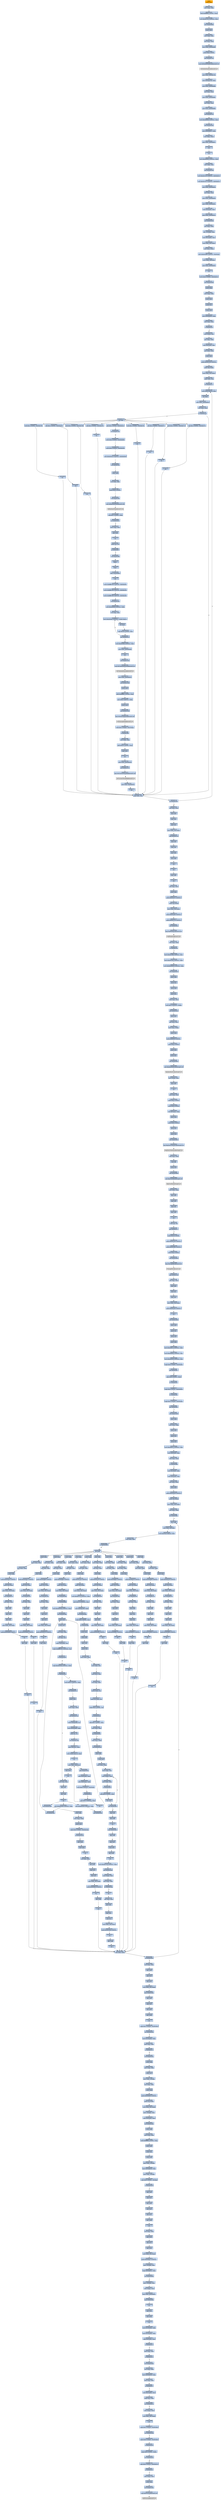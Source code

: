digraph G {
node[shape=rectangle,style=filled,fillcolor=lightsteelblue,color=lightsteelblue]
bgcolor="transparent"
a0x0040c2a4pushl_ebp[label="start\npushl %ebp",fillcolor="orange",color="lightgrey"];
a0x0040c2a5movl_esp_ebp[label="0x0040c2a5\nmovl %esp, %ebp"];
a0x0040c2a7addl_0xfffffff0UINT8_esp[label="0x0040c2a7\naddl $0xfffffff0<UINT8>, %esp"];
a0x0040c2aamovl_0x40c24cUINT32_eax[label="0x0040c2aa\nmovl $0x40c24c<UINT32>, %eax"];
a0x0040c2afcall_0x00403800[label="0x0040c2af\ncall 0x00403800"];
a0x00403800pushl_ebx[label="0x00403800\npushl %ebx"];
a0x00403801movl_eax_ebx[label="0x00403801\nmovl %eax, %ebx"];
a0x00403803xorl_eax_eax[label="0x00403803\nxorl %eax, %eax"];
a0x00403805movl_eax_0x0040e6f8[label="0x00403805\nmovl %eax, 0x0040e6f8"];
a0x0040380apushl_0x0UINT8[label="0x0040380a\npushl $0x0<UINT8>"];
a0x0040380ccall_0x0040373c[label="0x0040380c\ncall 0x0040373c"];
a0x0040373cjmp_GetModuleHandleA_kernel32_dll[label="0x0040373c\njmp GetModuleHandleA@kernel32.dll"];
GetModuleHandleA_kernel32_dll[label="GetModuleHandleA@kernel32.dll",fillcolor="lightgrey",color="lightgrey"];
a0x00403811movl_eax_0x0040e700[label="0x00403811\nmovl %eax, 0x0040e700"];
a0x00403816movl_0x0040e700_eax[label="0x00403816\nmovl 0x0040e700, %eax"];
a0x0040381bmovl_eax_0x0040d088[label="0x0040381b\nmovl %eax, 0x0040d088"];
a0x00403820xorl_eax_eax[label="0x00403820\nxorl %eax, %eax"];
a0x00403822movl_eax_0x0040d08c[label="0x00403822\nmovl %eax, 0x0040d08c"];
a0x00403827xorl_eax_eax[label="0x00403827\nxorl %eax, %eax"];
a0x00403829movl_eax_0x0040d090[label="0x00403829\nmovl %eax, 0x0040d090"];
a0x0040382ecall_0x004037f4[label="0x0040382e\ncall 0x004037f4"];
a0x004037f4movl_0x40d084UINT32_eax[label="0x004037f4\nmovl $0x40d084<UINT32>, %eax"];
a0x004037f9call_0x004035dc[label="0x004037f9\ncall 0x004035dc"];
a0x004035dcmovl_0x0040d01c_edx[label="0x004035dc\nmovl 0x0040d01c, %edx"];
a0x004035e2movl_edx_eax_[label="0x004035e2\nmovl %edx, (%eax)"];
a0x004035e4movl_eax_0x0040d01c[label="0x004035e4\nmovl %eax, 0x0040d01c"];
a0x004035e9ret[label="0x004035e9\nret"];
a0x004037feret[label="0x004037fe\nret"];
a0x00403833movl_0x40d084UINT32_edx[label="0x00403833\nmovl $0x40d084<UINT32>, %edx"];
a0x00403838movl_ebx_eax[label="0x00403838\nmovl %ebx, %eax"];
a0x0040383acall_0x00402c40[label="0x0040383a\ncall 0x00402c40"];
a0x00402c40movl_0x401014UINT32_0x0040e010[label="0x00402c40\nmovl $0x401014<UINT32>, 0x0040e010"];
a0x00402c4amovl_0x40101cUINT32_0x0040e014[label="0x00402c4a\nmovl $0x40101c<UINT32>, 0x0040e014"];
a0x00402c54movl_eax_0x0040e624[label="0x00402c54\nmovl %eax, 0x0040e624"];
a0x00402c59xorl_eax_eax[label="0x00402c59\nxorl %eax, %eax"];
a0x00402c5bmovl_eax_0x0040e628[label="0x00402c5b\nmovl %eax, 0x0040e628"];
a0x00402c60movl_edx_0x0040e62c[label="0x00402c60\nmovl %edx, 0x0040e62c"];
a0x00402c66movl_0x4edx__eax[label="0x00402c66\nmovl 0x4(%edx), %eax"];
a0x00402c69movl_eax_0x0040e01c[label="0x00402c69\nmovl %eax, 0x0040e01c"];
a0x00402c6ecall_0x00402b38[label="0x00402c6e\ncall 0x00402b38"];
a0x00402b38xorl_edx_edx[label="0x00402b38\nxorl %edx, %edx"];
a0x00402b3aleal__12ebp__eax[label="0x00402b3a\nleal -12(%ebp), %eax"];
a0x00402b3dmovl_fs_edx__ecx[label="0x00402b3d\nmovl %fs:(%edx), %ecx"];
a0x00402b40movl_eax_fs_edx_[label="0x00402b40\nmovl %eax, %fs:(%edx)"];
a0x00402b43movl_ecx_eax_[label="0x00402b43\nmovl %ecx, (%eax)"];
a0x00402b45movl_0x402a98UINT32_0x4eax_[label="0x00402b45\nmovl $0x402a98<UINT32>, 0x4(%eax)"];
a0x00402b4cmovl_ebp_0x8eax_[label="0x00402b4c\nmovl %ebp, 0x8(%eax)"];
a0x00402b4fmovl_eax_0x0040e620[label="0x00402b4f\nmovl %eax, 0x0040e620"];
a0x00402b54ret[label="0x00402b54\nret"];
a0x00402c73movb_0x0UINT8_0x0040e024[label="0x00402c73\nmovb $0x0<UINT8>, 0x0040e024"];
a0x00402c7acall_0x00402be0[label="0x00402c7a\ncall 0x00402be0"];
a0x00402be0pushl_ebp[label="0x00402be0\npushl %ebp"];
a0x00402be1movl_esp_ebp[label="0x00402be1\nmovl %esp, %ebp"];
a0x00402be3pushl_ebx[label="0x00402be3\npushl %ebx"];
a0x00402be4pushl_esi[label="0x00402be4\npushl %esi"];
a0x00402be5pushl_edi[label="0x00402be5\npushl %edi"];
a0x00402be6movl_0x0040e624_eax[label="0x00402be6\nmovl 0x0040e624, %eax"];
a0x00402bebtestl_eax_eax[label="0x00402beb\ntestl %eax, %eax"];
a0x00402bedje_0x00402c3a[label="0x00402bed\nje 0x00402c3a"];
a0x00402befmovl_eax__esi[label="0x00402bef\nmovl (%eax), %esi"];
a0x00402bf1xorl_ebx_ebx[label="0x00402bf1\nxorl %ebx, %ebx"];
a0x00402bf3movl_0x4eax__edi[label="0x00402bf3\nmovl 0x4(%eax), %edi"];
a0x00402bf6xorl_edx_edx[label="0x00402bf6\nxorl %edx, %edx"];
a0x00402bf8pushl_ebp[label="0x00402bf8\npushl %ebp"];
a0x00402bf9pushl_0x402c26UINT32[label="0x00402bf9\npushl $0x402c26<UINT32>"];
a0x00402bfepushl_fs_edx_[label="0x00402bfe\npushl %fs:(%edx)"];
a0x00402c01movl_esp_fs_edx_[label="0x00402c01\nmovl %esp, %fs:(%edx)"];
a0x00402c04cmpl_ebx_esi[label="0x00402c04\ncmpl %ebx, %esi"];
a0x00402c06jle_0x00402c1c[label="0x00402c06\njle 0x00402c1c"];
a0x00402c08movl_ediebx8__eax[label="0x00402c08\nmovl (%edi,%ebx,8), %eax"];
a0x00402c0bincl_ebx[label="0x00402c0b\nincl %ebx"];
a0x00402c0cmovl_ebx_0x0040e628[label="0x00402c0c\nmovl %ebx, 0x0040e628"];
a0x00402c12testl_eax_eax[label="0x00402c12\ntestl %eax, %eax"];
a0x00402c14je_0x00402c18[label="0x00402c14\nje 0x00402c18"];
a0x00402c16call_eax[label="0x00402c16\ncall %eax"];
a0x00403874subl_0x1UINT8_0x0040e704[label="0x00403874\nsubl $0x1<UINT8>, 0x0040e704"];
a0x0040387bret[label="0x0040387b\nret"];
a0x00402c18cmpl_ebx_esi[label="0x00402c18\ncmpl %ebx, %esi"];
a0x00402c1ajg_0x00402c08[label="0x00402c1a\njg 0x00402c08"];
a0x004036c8subl_0x1UINT8_0x0040e5a4[label="0x004036c8\nsubl $0x1<UINT8>, 0x0040e5a4"];
a0x004036cfjae_0x0040373a[label="0x004036cf\njae 0x0040373a"];
a0x004036d1movb_0x2UINT8_0x0040d008[label="0x004036d1\nmovb $0x2<UINT8>, 0x0040d008"];
a0x004036d8movb_0x2UINT8_0x0040e036[label="0x004036d8\nmovb $0x2<UINT8>, 0x0040e036"];
a0x004036dfmovl_0x40353cUINT32_0x0040e000[label="0x004036df\nmovl $0x40353c<UINT32>, 0x0040e000"];
a0x004036e9call_0x004025fc[label="0x004036e9\ncall 0x004025fc"];
a0x004025fcpushl_ebx[label="0x004025fc\npushl %ebx"];
a0x004025fdxorl_ebx_ebx[label="0x004025fd\nxorl %ebx, %ebx"];
a0x004025ffpushl_0x0UINT8[label="0x004025ff\npushl $0x0<UINT8>"];
a0x00402601call_0x004025f4[label="0x00402601\ncall 0x004025f4"];
a0x004025f4jmp_GetKeyboardType_user32_dll[label="0x004025f4\njmp GetKeyboardType@user32.dll"];
GetKeyboardType_user32_dll[label="GetKeyboardType@user32.dll",fillcolor="lightgrey",color="lightgrey"];
a0x00402606cmpl_0x7UINT8_eax[label="0x00402606\ncmpl $0x7<UINT8>, %eax"];
a0x00402609jne_0x00402627[label="0x00402609\njne 0x00402627"];
a0x00402627movl_ebx_eax[label="0x00402627\nmovl %ebx, %eax"];
a0x00402629popl_ebx[label="0x00402629\npopl %ebx"];
a0x0040262aret[label="0x0040262a\nret"];
a0x004036eetestb_al_al[label="0x004036ee\ntestb %al, %al"];
a0x004036f0je_0x004036f7[label="0x004036f0\nje 0x004036f7"];
a0x004036f7call_0x004026f0[label="0x004036f7\ncall 0x004026f0"];
a0x004026f0fninit_[label="0x004026f0\nfninit "];
a0x004026f2fwait_[label="0x004026f2\nfwait "];
a0x004026f3fldcw_0x0040d00c[label="0x004026f3\nfldcw 0x0040d00c"];
a0x004026f9ret[label="0x004026f9\nret"];
a0x004036fcmovw_0xffffd7b0UINT16_0x0040e03c[label="0x004036fc\nmovw $0xffffd7b0<UINT16>, 0x0040e03c"];
a0x00403705movw_0xffffd7b0UINT16_0x0040e208[label="0x00403705\nmovw $0xffffd7b0<UINT16>, 0x0040e208"];
a0x0040370emovw_0xffffd7b0UINT16_0x0040e3d4[label="0x0040370e\nmovw $0xffffd7b0<UINT16>, 0x0040e3d4"];
a0x00403717call_0x0040350c[label="0x00403717\ncall 0x0040350c"];
a0x0040350cmovl_0x40e648UINT32_edx[label="0x0040350c\nmovl $0x40e648<UINT32>, %edx"];
a0x00403511xorl_eax_eax[label="0x00403511\nxorl %eax, %eax"];
a0x00403513movl_0x4034ecUINT32_edxeax4_[label="0x00403513\nmovl $0x4034ec<UINT32>, (%edx,%eax,4)"];
a0x0040351aincl_eax[label="0x0040351a\nincl %eax"];
a0x0040351bcmpl_0x2bUINT8_eax[label="0x0040351b\ncmpl $0x2b<UINT8>, %eax"];
a0x0040351ejne_0x00403513[label="0x0040351e\njne 0x00403513"];
a0x00403520movl_0x4034f4UINT32_eax[label="0x00403520\nmovl $0x4034f4<UINT32>, %eax"];
a0x00403525movl_eax_0x0040e648[label="0x00403525\nmovl %eax, 0x0040e648"];
a0x0040352aret[label="0x0040352a\nret"];
a0x0040371ccall_0x0040104c[label="0x0040371c\ncall 0x0040104c"];
a0x0040104cjmp_GetCommandLineA_kernel32_dll[label="0x0040104c\njmp GetCommandLineA@kernel32.dll"];
GetCommandLineA_kernel32_dll[label="GetCommandLineA@kernel32.dll",fillcolor="lightgrey",color="lightgrey"];
a0x00403721movl_eax_0x0040e02c[label="0x00403721\nmovl %eax, 0x0040e02c"];
a0x00403726call_0x00401084[label="0x00403726\ncall 0x00401084"];
a0x00401084pushl_ebx[label="0x00401084\npushl %ebx"];
a0x00401085addl_0xffffffbcUINT8_esp[label="0x00401085\naddl $0xffffffbc<UINT8>, %esp"];
a0x00401088movl_0xaUINT32_ebx[label="0x00401088\nmovl $0xa<UINT32>, %ebx"];
a0x0040108dpushl_esp[label="0x0040108d\npushl %esp"];
a0x0040108ecall_0x00401054[label="0x0040108e\ncall 0x00401054"];
a0x00401054jmp_GetStartupInfoA_kernel32_dll[label="0x00401054\njmp GetStartupInfoA@kernel32.dll"];
GetStartupInfoA_kernel32_dll[label="GetStartupInfoA@kernel32.dll",fillcolor="lightgrey",color="lightgrey"];
a0x00401093testb_0x1UINT8_0x2cesp_[label="0x00401093\ntestb $0x1<UINT8>, 0x2c(%esp)"];
a0x00401098je_0x0040109f[label="0x00401098\nje 0x0040109f"];
a0x0040109fmovl_ebx_eax[label="0x0040109f\nmovl %ebx, %eax"];
a0x004010a1addl_0x44UINT8_esp[label="0x004010a1\naddl $0x44<UINT8>, %esp"];
a0x004010a4popl_ebx[label="0x004010a4\npopl %ebx"];
a0x004010a5ret[label="0x004010a5\nret"];
a0x0040372bmovl_eax_0x0040e028[label="0x0040372b\nmovl %eax, 0x0040e028"];
a0x00403730call_0x0040107c[label="0x00403730\ncall 0x0040107c"];
a0x0040107cjmp_GetCurrentThreadId_kernel32_dll[label="0x0040107c\njmp GetCurrentThreadId@kernel32.dll"];
GetCurrentThreadId_kernel32_dll[label="GetCurrentThreadId@kernel32.dll",fillcolor="lightgrey",color="lightgrey"];
a0x00403735movl_eax_0x0040e020[label="0x00403735\nmovl %eax, 0x0040e020"];
a0x0040373aret[label="0x0040373a\nret"];
a0x004038acsubl_0x1UINT8_0x0040e70c[label="0x004038ac\nsubl $0x1<UINT8>, 0x0040e70c"];
a0x004038b3ret[label="0x004038b3\nret"];
a0x00403a0csubl_0x1UINT8_0x0040e710[label="0x00403a0c\nsubl $0x1<UINT8>, 0x0040e710"];
a0x00403a13ret[label="0x00403a13\nret"];
a0x00403d84subl_0x1UINT8_0x0040e714[label="0x00403d84\nsubl $0x1<UINT8>, 0x0040e714"];
a0x00403d8bret[label="0x00403d8b\nret"];
a0x00404098subl_0x1UINT8_0x0040e718[label="0x00404098\nsubl $0x1<UINT8>, 0x0040e718"];
a0x0040409fret[label="0x0040409f\nret"];
a0x00408f28subl_0x1UINT8_0x0040e760[label="0x00408f28\nsubl $0x1<UINT8>, 0x0040e760"];
a0x00408f2fret[label="0x00408f2f\nret"];
a0x00408fc0subl_0x1UINT8_0x0040e764[label="0x00408fc0\nsubl $0x1<UINT8>, 0x0040e764"];
a0x00408fc7ret[label="0x00408fc7\nret"];
a0x0040acd4subl_0x1UINT8_0x0040e768[label="0x0040acd4\nsubl $0x1<UINT8>, 0x0040e768"];
a0x0040acdbret[label="0x0040acdb\nret"];
a0x00402c1cxorl_eax_eax[label="0x00402c1c\nxorl %eax, %eax"];
a0x00402c1epopl_edx[label="0x00402c1e\npopl %edx"];
a0x00402c1fpopl_ecx[label="0x00402c1f\npopl %ecx"];
a0x00402c20popl_ecx[label="0x00402c20\npopl %ecx"];
a0x00402c21movl_edx_fs_eax_[label="0x00402c21\nmovl %edx, %fs:(%eax)"];
a0x00402c24jmp_0x00402c3a[label="0x00402c24\njmp 0x00402c3a"];
a0x00402c3apopl_edi[label="0x00402c3a\npopl %edi"];
a0x00402c3bpopl_esi[label="0x00402c3b\npopl %esi"];
a0x00402c3cpopl_ebx[label="0x00402c3c\npopl %ebx"];
a0x00402c3dpopl_ebp[label="0x00402c3d\npopl %ebp"];
a0x00402c3eret[label="0x00402c3e\nret"];
a0x00402c7fret[label="0x00402c7f\nret"];
a0x0040383fpopl_ebx[label="0x0040383f\npopl %ebx"];
a0x00403840ret[label="0x00403840\nret"];
a0x0040c2b4xorl_eax_eax[label="0x0040c2b4\nxorl %eax, %eax"];
a0x0040c2b6pushl_ebp[label="0x0040c2b6\npushl %ebp"];
a0x0040c2b7pushl_0x40c357UINT32[label="0x0040c2b7\npushl $0x40c357<UINT32>"];
a0x0040c2bcpushl_fs_eax_[label="0x0040c2bc\npushl %fs:(%eax)"];
a0x0040c2bfmovl_esp_fs_eax_[label="0x0040c2bf\nmovl %esp, %fs:(%eax)"];
a0x0040c2c2pushl_0x40c364UINT32[label="0x0040c2c2\npushl $0x40c364<UINT32>"];
a0x0040c2c7pushl_0x40c370UINT32[label="0x0040c2c7\npushl $0x40c370<UINT32>"];
a0x0040c2cccall_0x0040394c[label="0x0040c2cc\ncall 0x0040394c"];
a0x0040394cjmp_FindWindowA_user32_dll[label="0x0040394c\njmp FindWindowA@user32.dll"];
FindWindowA_user32_dll[label="FindWindowA@user32.dll",fillcolor="lightgrey",color="lightgrey"];
a0x0040c2d1testl_eax_eax[label="0x0040c2d1\ntestl %eax, %eax"];
a0x0040c2d3je_0x0040c2ea[label="0x0040c2d3\nje 0x0040c2ea"];
a0x0040c2eamovl_0x40c398UINT32_ecx[label="0x0040c2ea\nmovl $0x40c398<UINT32>, %ecx"];
a0x0040c2efmovl_0x40c3a4UINT32_edx[label="0x0040c2ef\nmovl $0x40c3a4<UINT32>, %edx"];
a0x0040c2f4movl_0x80000002UINT32_eax[label="0x0040c2f4\nmovl $0x80000002<UINT32>, %eax"];
a0x0040c2f9call_0x00403b34[label="0x0040c2f9\ncall 0x00403b34"];
a0x00403b34pushl_ebx[label="0x00403b34\npushl %ebx"];
a0x00403b35pushl_esi[label="0x00403b35\npushl %esi"];
a0x00403b36pushl_edi[label="0x00403b36\npushl %edi"];
a0x00403b37pushl_ecx[label="0x00403b37\npushl %ecx"];
a0x00403b38movl_ecx_esi[label="0x00403b38\nmovl %ecx, %esi"];
a0x00403b3amovl_0x1UINT32_esp_[label="0x00403b3a\nmovl $0x1<UINT32>, (%esp)"];
a0x00403b41call_0x00403a40[label="0x00403b41\ncall 0x00403a40"];
a0x00403a40pushl_ecx[label="0x00403a40\npushl %ecx"];
a0x00403a41xorl_ecx_ecx[label="0x00403a41\nxorl %ecx, %ecx"];
a0x00403a43movl_ecx_esp_[label="0x00403a43\nmovl %ecx, (%esp)"];
a0x00403a46pushl_esp[label="0x00403a46\npushl %esp"];
a0x00403a47pushl_0xf003fUINT32[label="0x00403a47\npushl $0xf003f<UINT32>"];
a0x00403a4cpushl_0x0UINT8[label="0x00403a4c\npushl $0x0<UINT8>"];
a0x00403a4epushl_edx[label="0x00403a4e\npushl %edx"];
a0x00403a4fpushl_eax[label="0x00403a4f\npushl %eax"];
a0x00403a50call_0x004038dc[label="0x00403a50\ncall 0x004038dc"];
a0x004038dcjmp_RegOpenKeyExA_advapi32_dll[label="0x004038dc\njmp RegOpenKeyExA@advapi32.dll"];
RegOpenKeyExA_advapi32_dll[label="RegOpenKeyExA@advapi32.dll",fillcolor="lightgrey",color="lightgrey"];
a0x00403a55movl_esp__eax[label="0x00403a55\nmovl (%esp), %eax"];
a0x00403a58popl_edx[label="0x00403a58\npopl %edx"];
a0x00403a59ret[label="0x00403a59\nret"];
a0x00403b46movl_eax_edi[label="0x00403b46\nmovl %eax, %edi"];
a0x00403b48pushl_0x0UINT8[label="0x00403b48\npushl $0x0<UINT8>"];
a0x00403b4apushl_0x0UINT8[label="0x00403b4a\npushl $0x0<UINT8>"];
a0x00403b4cleal_0x8esp__eax[label="0x00403b4c\nleal 0x8(%esp), %eax"];
a0x00403b50pushl_eax[label="0x00403b50\npushl %eax"];
a0x00403b51pushl_0x0UINT8[label="0x00403b51\npushl $0x0<UINT8>"];
a0x00403b53pushl_esi[label="0x00403b53\npushl %esi"];
a0x00403b54pushl_edi[label="0x00403b54\npushl %edi"];
a0x00403b55call_0x004038e4[label="0x00403b55\ncall 0x004038e4"];
a0x004038e4jmp_RegQueryValueExA_advapi32_dll[label="0x004038e4\njmp RegQueryValueExA@advapi32.dll"];
RegQueryValueExA_advapi32_dll[label="RegQueryValueExA@advapi32.dll",fillcolor="lightgrey",color="lightgrey"];
a0x00403b5atestl_eax_eax[label="0x00403b5a\ntestl %eax, %eax"];
a0x00403b5csete_bl[label="0x00403b5c\nsete %bl"];
a0x00403b5fpushl_edi[label="0x00403b5f\npushl %edi"];
a0x00403b60call_0x004038b4[label="0x00403b60\ncall 0x004038b4"];
a0x004038b4jmp_RegCloseKey_advapi32_dll[label="0x004038b4\njmp RegCloseKey@advapi32.dll"];
RegCloseKey_advapi32_dll[label="RegCloseKey@advapi32.dll",fillcolor="lightgrey",color="lightgrey"];
a0x00403b65movl_ebx_eax[label="0x00403b65\nmovl %ebx, %eax"];
a0x00403b67popl_edx[label="0x00403b67\npopl %edx"];
a0x00403b68popl_edi[label="0x00403b68\npopl %edi"];
a0x00403b69popl_esi[label="0x00403b69\npopl %esi"];
a0x00403b6apopl_ebx[label="0x00403b6a\npopl %ebx"];
a0x00403b6bret[label="0x00403b6b\nret"];
a0x0040c2fetestb_al_al[label="0x0040c2fe\ntestb %al, %al"];
a0x0040c300jne_0x0040c317[label="0x0040c300\njne 0x0040c317"];
a0x0040c302pushl_0x10UINT8[label="0x0040c302\npushl $0x10<UINT8>"];
a0x0040c304pushl_0x40c3c8UINT32[label="0x0040c304\npushl $0x40c3c8<UINT32>"];
a0x0040c309pushl_0x40c3d0UINT32[label="0x0040c309\npushl $0x40c3d0<UINT32>"];
a0x0040c30epushl_0x0UINT8[label="0x0040c30e\npushl $0x0<UINT8>"];
a0x0040c310call_0x00403994[label="0x0040c310\ncall 0x00403994"];
a0x00403994jmp_MessageBoxA_user32_dll[label="0x00403994\njmp MessageBoxA@user32.dll"];
MessageBoxA_user32_dll[label="MessageBoxA@user32.dll",fillcolor="lightgrey",color="lightgrey"];
a0x0040c315jmp_0x0040c349[label="0x0040c315\njmp 0x0040c349"];
a0x0040c349xorl_eax_eax[label="0x0040c349\nxorl %eax, %eax"];
a0x0040c34bpopl_edx[label="0x0040c34b\npopl %edx"];
a0x0040c34cpopl_ecx[label="0x0040c34c\npopl %ecx"];
a0x0040c34dpopl_ecx[label="0x0040c34d\npopl %ecx"];
a0x0040c34emovl_edx_fs_eax_[label="0x0040c34e\nmovl %edx, %fs:(%eax)"];
a0x0040c351pushl_0x40c35eUINT32[label="0x0040c351\npushl $0x40c35e<UINT32>"];
a0x0040c356ret[label="0x0040c356\nret"];
a0x0040c35ecall_0x00402d98[label="0x0040c35e\ncall 0x00402d98"];
a0x00402d98pushl_ebx[label="0x00402d98\npushl %ebx"];
a0x00402d99pushl_esi[label="0x00402d99\npushl %esi"];
a0x00402d9apushl_edi[label="0x00402d9a\npushl %edi"];
a0x00402d9bpushl_ebp[label="0x00402d9b\npushl %ebp"];
a0x00402d9cmovl_0x40e61cUINT32_ebx[label="0x00402d9c\nmovl $0x40e61c<UINT32>, %ebx"];
a0x00402da1movl_0x40d000UINT32_esi[label="0x00402da1\nmovl $0x40d000<UINT32>, %esi"];
a0x00402da6movl_0x40e030UINT32_edi[label="0x00402da6\nmovl $0x40e030<UINT32>, %edi"];
a0x00402dabcmpb_0x0UINT8_0x28ebx_[label="0x00402dab\ncmpb $0x0<UINT8>, 0x28(%ebx)"];
a0x00402dafjne_0x00402dc7[label="0x00402daf\njne 0x00402dc7"];
a0x00402db1cmpl_0x0UINT8_edi_[label="0x00402db1\ncmpl $0x0<UINT8>, (%edi)"];
a0x00402db4je_0x00402dc7[label="0x00402db4\nje 0x00402dc7"];
a0x00402dc7cmpl_0x0UINT8_0x0040d004[label="0x00402dc7\ncmpl $0x0<UINT8>, 0x0040d004"];
a0x00402dceje_0x00402de1[label="0x00402dce\nje 0x00402de1"];
a0x00402de1cmpb_0x2UINT8_0x28ebx_[label="0x00402de1\ncmpb $0x2<UINT8>, 0x28(%ebx)"];
a0x00402de5jne_0x00402df1[label="0x00402de5\njne 0x00402df1"];
a0x00402df1call_0x00402b80[label="0x00402df1\ncall 0x00402b80"];
a0x00402b80pushl_ebp[label="0x00402b80\npushl %ebp"];
a0x00402b81movl_esp_ebp[label="0x00402b81\nmovl %esp, %ebp"];
a0x00402b83pushl_ebx[label="0x00402b83\npushl %ebx"];
a0x00402b84pushl_esi[label="0x00402b84\npushl %esi"];
a0x00402b85pushl_edi[label="0x00402b85\npushl %edi"];
a0x00402b86movl_0x40e61cUINT32_edi[label="0x00402b86\nmovl $0x40e61c<UINT32>, %edi"];
a0x00402b8bmovl_0x8edi__eax[label="0x00402b8b\nmovl 0x8(%edi), %eax"];
a0x00402b8etestl_eax_eax[label="0x00402b8e\ntestl %eax, %eax"];
a0x00402b90je_0x00402bda[label="0x00402b90\nje 0x00402bda"];
a0x00402b92movl_0xcedi__ebx[label="0x00402b92\nmovl 0xc(%edi), %ebx"];
a0x00402b95movl_0x4eax__esi[label="0x00402b95\nmovl 0x4(%eax), %esi"];
a0x00402b98xorl_edx_edx[label="0x00402b98\nxorl %edx, %edx"];
a0x00402b9apushl_ebp[label="0x00402b9a\npushl %ebp"];
a0x00402b9bpushl_0x402bc6UINT32[label="0x00402b9b\npushl $0x402bc6<UINT32>"];
a0x00402ba0pushl_fs_edx_[label="0x00402ba0\npushl %fs:(%edx)"];
a0x00402ba3movl_esp_fs_edx_[label="0x00402ba3\nmovl %esp, %fs:(%edx)"];
a0x00402ba6testl_ebx_ebx[label="0x00402ba6\ntestl %ebx, %ebx"];
a0x00402ba8jle_0x00402bbc[label="0x00402ba8\njle 0x00402bbc"];
a0x00402baadecl_ebx[label="0x00402baa\ndecl %ebx"];
a0x00402babmovl_ebx_0xcedi_[label="0x00402bab\nmovl %ebx, 0xc(%edi)"];
a0x00402baemovl_0x4esiebx8__eax[label="0x00402bae\nmovl 0x4(%esi,%ebx,8), %eax"];
a0x00402bb2testl_eax_eax[label="0x00402bb2\ntestl %eax, %eax"];
a0x00402bb4je_0x00402bb8[label="0x00402bb4\nje 0x00402bb8"];
a0x00402bb6call_eax[label="0x00402bb6\ncall %eax"];
a0x0040c204pushl_ebp[label="0x0040c204\npushl %ebp"];
a0x0040c205movl_esp_ebp[label="0x0040c205\nmovl %esp, %ebp"];
a0x0040c207xorl_eax_eax[label="0x0040c207\nxorl %eax, %eax"];
a0x0040c209pushl_ebp[label="0x0040c209\npushl %ebp"];
a0x0040c20apushl_0x40c242UINT32[label="0x0040c20a\npushl $0x40c242<UINT32>"];
a0x0040c20fpushl_fs_eax_[label="0x0040c20f\npushl %fs:(%eax)"];
a0x0040c212movl_esp_fs_eax_[label="0x0040c212\nmovl %esp, %fs:(%eax)"];
a0x0040c215movl_0x40e7ccUINT32_eax[label="0x0040c215\nmovl $0x40e7cc<UINT32>, %eax"];
a0x0040c21amovl_0x13UINT32_ecx[label="0x0040c21a\nmovl $0x13<UINT32>, %ecx"];
a0x0040c21fmovl_0x00401000_edx[label="0x0040c21f\nmovl 0x00401000, %edx"];
a0x0040c225call_0x00403400[label="0x0040c225\ncall 0x00403400"];
a0x00403400cmpl_0x0UINT8_ecx[label="0x00403400\ncmpl $0x0<UINT8>, %ecx"];
a0x00403403je_0x004034e9[label="0x00403403\nje 0x004034e9"];
a0x00403409pushl_eax[label="0x00403409\npushl %eax"];
a0x0040340apushl_ebx[label="0x0040340a\npushl %ebx"];
a0x0040340bpushl_esi[label="0x0040340b\npushl %esi"];
a0x0040340cpushl_edi[label="0x0040340c\npushl %edi"];
a0x0040340dmovl_eax_ebx[label="0x0040340d\nmovl %eax, %ebx"];
a0x0040340fmovl_edx_esi[label="0x0040340f\nmovl %edx, %esi"];
a0x00403411movl_ecx_edi[label="0x00403411\nmovl %ecx, %edi"];
a0x00403413xorl_edx_edx[label="0x00403413\nxorl %edx, %edx"];
a0x00403415movb_esi__al[label="0x00403415\nmovb (%esi), %al"];
a0x00403417movb_0x1esi__dl[label="0x00403417\nmovb 0x1(%esi), %dl"];
a0x0040341acmpb_0xaUINT8_al[label="0x0040341a\ncmpb $0xa<UINT8>, %al"];
a0x0040341cje_0x00403443[label="0x0040341c\nje 0x00403443"];
a0x00403443cmpl_0x1UINT8_ecx[label="0x00403443\ncmpl $0x1<UINT8>, %ecx"];
a0x00403446movl_ebx_eax[label="0x00403446\nmovl %ebx, %eax"];
a0x00403448jg_0x00403454[label="0x00403448\njg 0x00403454"];
a0x00403454movl_ecx_edx[label="0x00403454\nmovl %ecx, %edx"];
a0x00403456call_0x00402eac[label="0x00403456\ncall 0x00402eac"];
a0x00402eacpushl_ebx[label="0x00402eac\npushl %ebx"];
a0x00402eadpushl_esi[label="0x00402ead\npushl %esi"];
a0x00402eaemovl_eax_ebx[label="0x00402eae\nmovl %eax, %ebx"];
a0x00402eb0movl_edx_esi[label="0x00402eb0\nmovl %edx, %esi"];
a0x00402eb2movl_ebx__edx[label="0x00402eb2\nmovl (%ebx), %edx"];
a0x00402eb4testl_edx_edx[label="0x00402eb4\ntestl %edx, %edx"];
a0x00402eb6je_0x00402ed2[label="0x00402eb6\nje 0x00402ed2"];
a0x00402ed2addl_0x4UINT8_ebx[label="0x00402ed2\naddl $0x4<UINT8>, %ebx"];
a0x00402ed5decl_esi[label="0x00402ed5\ndecl %esi"];
a0x00402ed6jne_0x00402eb2[label="0x00402ed6\njne 0x00402eb2"];
a0x00402ed8popl_esi[label="0x00402ed8\npopl %esi"];
a0x00402ed9popl_ebx[label="0x00402ed9\npopl %ebx"];
a0x00402edaret[label="0x00402eda\nret"];
a0x0040345bjmp_0x004034e5[label="0x0040345b\njmp 0x004034e5"];
a0x004034e5popl_edi[label="0x004034e5\npopl %edi"];
a0x004034e6popl_esi[label="0x004034e6\npopl %esi"];
a0x004034e7popl_ebx[label="0x004034e7\npopl %ebx"];
a0x004034e8popl_eax[label="0x004034e8\npopl %eax"];
a0x004034e9ret[label="0x004034e9\nret"];
a0x0040c22amovl_0x40e7c8UINT32_eax[label="0x0040c22a\nmovl $0x40e7c8<UINT32>, %eax"];
a0x0040c22fcall_0x00402e88[label="0x0040c22f\ncall 0x00402e88"];
a0x00402e88movl_eax__edx[label="0x00402e88\nmovl (%eax), %edx"];
a0x00402e8atestl_edx_edx[label="0x00402e8a\ntestl %edx, %edx"];
a0x00402e8cje_0x00402eaa[label="0x00402e8c\nje 0x00402eaa"];
a0x00402eaaret[label="0x00402eaa\nret"];
a0x0040c234xorl_eax_eax[label="0x0040c234\nxorl %eax, %eax"];
a0x0040c236popl_edx[label="0x0040c236\npopl %edx"];
a0x0040c237popl_ecx[label="0x0040c237\npopl %ecx"];
a0x0040c238popl_ecx[label="0x0040c238\npopl %ecx"];
a0x0040c239movl_edx_fs_eax_[label="0x0040c239\nmovl %edx, %fs:(%eax)"];
a0x0040c23cpushl_0x40c249UINT32[label="0x0040c23c\npushl $0x40c249<UINT32>"];
a0x0040c241ret[label="0x0040c241\nret"];
a0x0040c249popl_ebp[label="0x0040c249\npopl %ebp"];
a0x0040c24aret[label="0x0040c24a\nret"];
a0x00402bb8testl_ebx_ebx[label="0x00402bb8\ntestl %ebx, %ebx"];
a0x00402bbajg_0x00402baa[label="0x00402bba\njg 0x00402baa"];
a0x0040aca4pushl_ebp[label="0x0040aca4\npushl %ebp"];
a0x0040aca5movl_esp_ebp[label="0x0040aca5\nmovl %esp, %ebp"];
a0x0040aca7xorl_eax_eax[label="0x0040aca7\nxorl %eax, %eax"];
a0x0040aca9pushl_ebp[label="0x0040aca9\npushl %ebp"];
a0x0040acaapushl_0x40acc9UINT32[label="0x0040acaa\npushl $0x40acc9<UINT32>"];
a0x0040acafpushl_fs_eax_[label="0x0040acaf\npushl %fs:(%eax)"];
a0x0040acb2movl_esp_fs_eax_[label="0x0040acb2\nmovl %esp, %fs:(%eax)"];
a0x0040acb5incl_0x0040e768[label="0x0040acb5\nincl 0x0040e768"];
a0x0040acbbxorl_eax_eax[label="0x0040acbb\nxorl %eax, %eax"];
a0x0040acbdpopl_edx[label="0x0040acbd\npopl %edx"];
a0x0040acbepopl_ecx[label="0x0040acbe\npopl %ecx"];
a0x0040acbfpopl_ecx[label="0x0040acbf\npopl %ecx"];
a0x0040acc0movl_edx_fs_eax_[label="0x0040acc0\nmovl %edx, %fs:(%eax)"];
a0x0040acc3pushl_0x40acd0UINT32[label="0x0040acc3\npushl $0x40acd0<UINT32>"];
a0x0040acc8ret[label="0x0040acc8\nret"];
a0x0040acd0popl_ebp[label="0x0040acd0\npopl %ebp"];
a0x0040acd1ret[label="0x0040acd1\nret"];
a0x00408f90pushl_ebp[label="0x00408f90\npushl %ebp"];
a0x00408f91movl_esp_ebp[label="0x00408f91\nmovl %esp, %ebp"];
a0x00408f93xorl_eax_eax[label="0x00408f93\nxorl %eax, %eax"];
a0x00408f95pushl_ebp[label="0x00408f95\npushl %ebp"];
a0x00408f96pushl_0x408fb5UINT32[label="0x00408f96\npushl $0x408fb5<UINT32>"];
a0x00408f9bpushl_fs_eax_[label="0x00408f9b\npushl %fs:(%eax)"];
a0x00408f9emovl_esp_fs_eax_[label="0x00408f9e\nmovl %esp, %fs:(%eax)"];
a0x00408fa1incl_0x0040e764[label="0x00408fa1\nincl 0x0040e764"];
a0x00408fa7xorl_eax_eax[label="0x00408fa7\nxorl %eax, %eax"];
a0x00408fa9popl_edx[label="0x00408fa9\npopl %edx"];
a0x00408faapopl_ecx[label="0x00408faa\npopl %ecx"];
a0x00408fabpopl_ecx[label="0x00408fab\npopl %ecx"];
a0x00408facmovl_edx_fs_eax_[label="0x00408fac\nmovl %edx, %fs:(%eax)"];
a0x00408fafpushl_0x408fbcUINT32[label="0x00408faf\npushl $0x408fbc<UINT32>"];
a0x00408fb4ret[label="0x00408fb4\nret"];
a0x00408fbcpopl_ebp[label="0x00408fbc\npopl %ebp"];
a0x00408fbdret[label="0x00408fbd\nret"];
a0x00408ef8pushl_ebp[label="0x00408ef8\npushl %ebp"];
a0x00408ef9movl_esp_ebp[label="0x00408ef9\nmovl %esp, %ebp"];
a0x00408efbxorl_eax_eax[label="0x00408efb\nxorl %eax, %eax"];
a0x00408efdpushl_ebp[label="0x00408efd\npushl %ebp"];
a0x00408efepushl_0x408f1dUINT32[label="0x00408efe\npushl $0x408f1d<UINT32>"];
a0x00408f03pushl_fs_eax_[label="0x00408f03\npushl %fs:(%eax)"];
a0x00408f06movl_esp_fs_eax_[label="0x00408f06\nmovl %esp, %fs:(%eax)"];
a0x00408f09incl_0x0040e760[label="0x00408f09\nincl 0x0040e760"];
a0x00408f0fxorl_eax_eax[label="0x00408f0f\nxorl %eax, %eax"];
a0x00408f11popl_edx[label="0x00408f11\npopl %edx"];
a0x00408f12popl_ecx[label="0x00408f12\npopl %ecx"];
a0x00408f13popl_ecx[label="0x00408f13\npopl %ecx"];
a0x00408f14movl_edx_fs_eax_[label="0x00408f14\nmovl %edx, %fs:(%eax)"];
a0x00408f17pushl_0x408f24UINT32[label="0x00408f17\npushl $0x408f24<UINT32>"];
a0x00408f1cret[label="0x00408f1c\nret"];
a0x00408f24popl_ebp[label="0x00408f24\npopl %ebp"];
a0x00408f25ret[label="0x00408f25\nret"];
a0x00404068pushl_ebp[label="0x00404068\npushl %ebp"];
a0x00404069movl_esp_ebp[label="0x00404069\nmovl %esp, %ebp"];
a0x0040406bxorl_eax_eax[label="0x0040406b\nxorl %eax, %eax"];
a0x0040406dpushl_ebp[label="0x0040406d\npushl %ebp"];
a0x0040406epushl_0x40408dUINT32[label="0x0040406e\npushl $0x40408d<UINT32>"];
a0x00404073pushl_fs_eax_[label="0x00404073\npushl %fs:(%eax)"];
a0x00404076movl_esp_fs_eax_[label="0x00404076\nmovl %esp, %fs:(%eax)"];
a0x00404079incl_0x0040e718[label="0x00404079\nincl 0x0040e718"];
a0x0040407fxorl_eax_eax[label="0x0040407f\nxorl %eax, %eax"];
a0x00404081popl_edx[label="0x00404081\npopl %edx"];
a0x00404082popl_ecx[label="0x00404082\npopl %ecx"];
a0x00404083popl_ecx[label="0x00404083\npopl %ecx"];
a0x00404084movl_edx_fs_eax_[label="0x00404084\nmovl %edx, %fs:(%eax)"];
a0x00404087pushl_0x404094UINT32[label="0x00404087\npushl $0x404094<UINT32>"];
a0x0040408cret[label="0x0040408c\nret"];
a0x00404094popl_ebp[label="0x00404094\npopl %ebp"];
a0x00404095ret[label="0x00404095\nret"];
a0x00403d54pushl_ebp[label="0x00403d54\npushl %ebp"];
a0x00403d55movl_esp_ebp[label="0x00403d55\nmovl %esp, %ebp"];
a0x00403d57xorl_eax_eax[label="0x00403d57\nxorl %eax, %eax"];
a0x00403d59pushl_ebp[label="0x00403d59\npushl %ebp"];
a0x00403d5apushl_0x403d79UINT32[label="0x00403d5a\npushl $0x403d79<UINT32>"];
a0x00403d5fpushl_fs_eax_[label="0x00403d5f\npushl %fs:(%eax)"];
a0x00403d62movl_esp_fs_eax_[label="0x00403d62\nmovl %esp, %fs:(%eax)"];
a0x00403d65incl_0x0040e714[label="0x00403d65\nincl 0x0040e714"];
a0x00403d6bxorl_eax_eax[label="0x00403d6b\nxorl %eax, %eax"];
a0x00403d6dpopl_edx[label="0x00403d6d\npopl %edx"];
a0x00403d6epopl_ecx[label="0x00403d6e\npopl %ecx"];
a0x00403d6fpopl_ecx[label="0x00403d6f\npopl %ecx"];
a0x00403d70movl_edx_fs_eax_[label="0x00403d70\nmovl %edx, %fs:(%eax)"];
a0x00403d73pushl_0x403d80UINT32[label="0x00403d73\npushl $0x403d80<UINT32>"];
a0x00403d78ret[label="0x00403d78\nret"];
a0x00403d80popl_ebp[label="0x00403d80\npopl %ebp"];
a0x00403d81ret[label="0x00403d81\nret"];
a0x004039dcpushl_ebp[label="0x004039dc\npushl %ebp"];
a0x004039ddmovl_esp_ebp[label="0x004039dd\nmovl %esp, %ebp"];
a0x004039dfxorl_eax_eax[label="0x004039df\nxorl %eax, %eax"];
a0x004039e1pushl_ebp[label="0x004039e1\npushl %ebp"];
a0x004039e2pushl_0x403a01UINT32[label="0x004039e2\npushl $0x403a01<UINT32>"];
a0x004039e7pushl_fs_eax_[label="0x004039e7\npushl %fs:(%eax)"];
a0x004039eamovl_esp_fs_eax_[label="0x004039ea\nmovl %esp, %fs:(%eax)"];
a0x004039edincl_0x0040e710[label="0x004039ed\nincl 0x0040e710"];
a0x004039f3xorl_eax_eax[label="0x004039f3\nxorl %eax, %eax"];
a0x004039f5popl_edx[label="0x004039f5\npopl %edx"];
a0x004039f6popl_ecx[label="0x004039f6\npopl %ecx"];
a0x004039f7popl_ecx[label="0x004039f7\npopl %ecx"];
a0x004039f8movl_edx_fs_eax_[label="0x004039f8\nmovl %edx, %fs:(%eax)"];
a0x004039fbpushl_0x403a08UINT32[label="0x004039fb\npushl $0x403a08<UINT32>"];
a0x00403a00ret[label="0x00403a00\nret"];
a0x00403a08popl_ebp[label="0x00403a08\npopl %ebp"];
a0x00403a09ret[label="0x00403a09\nret"];
a0x0040387cpushl_ebp[label="0x0040387c\npushl %ebp"];
a0x0040387dmovl_esp_ebp[label="0x0040387d\nmovl %esp, %ebp"];
a0x0040387fxorl_eax_eax[label="0x0040387f\nxorl %eax, %eax"];
a0x00403881pushl_ebp[label="0x00403881\npushl %ebp"];
a0x00403882pushl_0x4038a1UINT32[label="0x00403882\npushl $0x4038a1<UINT32>"];
a0x00403887pushl_fs_eax_[label="0x00403887\npushl %fs:(%eax)"];
a0x0040388amovl_esp_fs_eax_[label="0x0040388a\nmovl %esp, %fs:(%eax)"];
a0x0040388dincl_0x0040e70c[label="0x0040388d\nincl 0x0040e70c"];
a0x00403893xorl_eax_eax[label="0x00403893\nxorl %eax, %eax"];
a0x00403895popl_edx[label="0x00403895\npopl %edx"];
a0x00403896popl_ecx[label="0x00403896\npopl %ecx"];
a0x00403897popl_ecx[label="0x00403897\npopl %ecx"];
a0x00403898movl_edx_fs_eax_[label="0x00403898\nmovl %edx, %fs:(%eax)"];
a0x0040389bpushl_0x4038a8UINT32[label="0x0040389b\npushl $0x4038a8<UINT32>"];
a0x004038a0ret[label="0x004038a0\nret"];
a0x004038a8popl_ebp[label="0x004038a8\npopl %ebp"];
a0x004038a9ret[label="0x004038a9\nret"];
a0x00403674pushl_ebp[label="0x00403674\npushl %ebp"];
a0x00403675movl_esp_ebp[label="0x00403675\nmovl %esp, %ebp"];
a0x00403677xorl_eax_eax[label="0x00403677\nxorl %eax, %eax"];
a0x00403679pushl_ebp[label="0x00403679\npushl %ebp"];
a0x0040367apushl_0x4036beUINT32[label="0x0040367a\npushl $0x4036be<UINT32>"];
a0x0040367fpushl_fs_eax_[label="0x0040367f\npushl %fs:(%eax)"];
a0x00403682movl_esp_fs_eax_[label="0x00403682\nmovl %esp, %fs:(%eax)"];
a0x00403685incl_0x0040e5a4[label="0x00403685\nincl 0x0040e5a4"];
a0x0040368bjne_0x004036b0[label="0x0040368b\njne 0x004036b0"];
a0x0040368dmovl_0x40e038UINT32_eax[label="0x0040368d\nmovl $0x40e038<UINT32>, %eax"];
a0x00403692call_0x0040256c[label="0x00403692\ncall 0x0040256c"];
a0x0040256cpushl_ebx[label="0x0040256c\npushl %ebx"];
a0x0040256dpushl_esi[label="0x0040256d\npushl %esi"];
a0x0040256emovl_eax_ebx[label="0x0040256e\nmovl %eax, %ebx"];
a0x00402570xorl_esi_esi[label="0x00402570\nxorl %esi, %esi"];
a0x00402572movw_0x4ebx__ax[label="0x00402572\nmovw 0x4(%ebx), %ax"];
a0x00402576cmpw_0xffffd7b1UINT16_ax[label="0x00402576\ncmpw $0xffffd7b1<UINT16>, %ax"];
a0x0040257ajb_0x004025ab[label="0x0040257a\njb 0x004025ab"];
a0x004025abcmpl_0x40e038UINT32_ebx[label="0x004025ab\ncmpl $0x40e038<UINT32>, %ebx"];
a0x004025b1je_0x004025bd[label="0x004025b1\nje 0x004025bd"];
a0x004025bdmovl_esi_eax[label="0x004025bd\nmovl %esi, %eax"];
a0x004025bfpopl_esi[label="0x004025bf\npopl %esi"];
a0x004025c0popl_ebx[label="0x004025c0\npopl %ebx"];
a0x004025c1ret[label="0x004025c1\nret"];
a0x00403697movl_0x40e204UINT32_eax[label="0x00403697\nmovl $0x40e204<UINT32>, %eax"];
a0x0040369ccall_0x0040256c[label="0x0040369c\ncall 0x0040256c"];
a0x004025b3movl_0x67UINT32_eax[label="0x004025b3\nmovl $0x67<UINT32>, %eax"];
a0x004025b8call_0x0040251c[label="0x004025b8\ncall 0x0040251c"];
a0x0040251cpushl_ebx[label="0x0040251c\npushl %ebx"];
a0x0040251dmovl_eax_ebx[label="0x0040251d\nmovl %eax, %ebx"];
a0x0040251fcall_0x004037b4[label="0x0040251f\ncall 0x004037b4"];
a0x004037b4movb_0x0040e6f4_cl[label="0x004037b4\nmovb 0x0040e6f4, %cl"];
a0x004037bamovl_0x0040e6f8_eax[label="0x004037ba\nmovl 0x0040e6f8, %eax"];
a0x004037bftestb_cl_cl[label="0x004037bf\ntestb %cl, %cl"];
a0x004037c1jne_0x004037e9[label="0x004037c1\njne 0x004037e9"];
a0x004037c3movl_fs_0x2c_edx[label="0x004037c3\nmovl %fs:0x2c, %edx"];
a0x004037camovl_edxeax4__eax[label="0x004037ca\nmovl (%edx,%eax,4), %eax"];
a0x004037cdret[label="0x004037cd\nret"];
a0x00402524movl_ebx_0x4eax_[label="0x00402524\nmovl %ebx, 0x4(%eax)"];
a0x004036bejmp_0x00402924[label="0x004036be\njmp 0x00402924"];
a0x00402924movl_0x4esp__eax[label="0x00402924\nmovl 0x4(%esp), %eax"];
a0x00402928movl_0x8esp__edx[label="0x00402928\nmovl 0x8(%esp), %edx"];
a0x0040292ctestl_0x6UINT32_0x4eax_[label="0x0040292c\ntestl $0x6<UINT32>, 0x4(%eax)"];
a0x00402933je_0x00402954[label="0x00402933\nje 0x00402954"];
a0x00402954movl_0x1UINT32_eax[label="0x00402954\nmovl $0x1<UINT32>, %eax"];
a0x00402959ret[label="0x00402959\nret"];
a0x0040252apopl_ebx[label="0x0040252a\npopl %ebx"];
a0x0040252bret[label="0x0040252b\nret"];
a0x004036a1movl_0x40e3d0UINT32_eax[label="0x004036a1\nmovl $0x40e3d0<UINT32>, %eax"];
a0x004036a6call_0x0040256c[label="0x004036a6\ncall 0x0040256c"];
a0x004036abcall_0x00401838[label="0x004036ab\ncall 0x00401838"];
a0x00401838pushl_ebp[label="0x00401838\npushl %ebp"];
a0x00401839movl_esp_ebp[label="0x00401839\nmovl %esp, %ebp"];
a0x0040183bpushl_ebx[label="0x0040183b\npushl %ebx"];
a0x0040183ccmpb_0x0UINT8_0x0040e5a8[label="0x0040183c\ncmpb $0x0<UINT8>, 0x0040e5a8"];
a0x00401843je_0x00401915[label="0x00401843\nje 0x00401915"];
a0x00401915popl_ebx[label="0x00401915\npopl %ebx"];
a0x00401916popl_ebp[label="0x00401916\npopl %ebp"];
a0x00401917ret[label="0x00401917\nret"];
a0x004036b0xorl_eax_eax[label="0x004036b0\nxorl %eax, %eax"];
a0x004036b2popl_edx[label="0x004036b2\npopl %edx"];
a0x004036b3popl_ecx[label="0x004036b3\npopl %ecx"];
a0x004036b4popl_ecx[label="0x004036b4\npopl %ecx"];
a0x004036b5movl_edx_fs_eax_[label="0x004036b5\nmovl %edx, %fs:(%eax)"];
a0x004036b8pushl_0x4036c5UINT32[label="0x004036b8\npushl $0x4036c5<UINT32>"];
a0x004036bdret[label="0x004036bd\nret"];
a0x004036c5popl_ebp[label="0x004036c5\npopl %ebp"];
a0x004036c6ret[label="0x004036c6\nret"];
a0x00403844pushl_ebp[label="0x00403844\npushl %ebp"];
a0x00403845movl_esp_ebp[label="0x00403845\nmovl %esp, %ebp"];
a0x00403847xorl_eax_eax[label="0x00403847\nxorl %eax, %eax"];
a0x00403849pushl_ebp[label="0x00403849\npushl %ebp"];
a0x0040384apushl_0x403869UINT32[label="0x0040384a\npushl $0x403869<UINT32>"];
a0x0040384fpushl_fs_eax_[label="0x0040384f\npushl %fs:(%eax)"];
a0x00403852movl_esp_fs_eax_[label="0x00403852\nmovl %esp, %fs:(%eax)"];
a0x00403855incl_0x0040e704[label="0x00403855\nincl 0x0040e704"];
a0x0040385bxorl_eax_eax[label="0x0040385b\nxorl %eax, %eax"];
a0x0040385dpopl_edx[label="0x0040385d\npopl %edx"];
a0x0040385epopl_ecx[label="0x0040385e\npopl %ecx"];
a0x0040385fpopl_ecx[label="0x0040385f\npopl %ecx"];
a0x00403860movl_edx_fs_eax_[label="0x00403860\nmovl %edx, %fs:(%eax)"];
a0x00403863pushl_0x403870UINT32[label="0x00403863\npushl $0x403870<UINT32>"];
a0x00403868ret[label="0x00403868\nret"];
a0x00403870popl_ebp[label="0x00403870\npopl %ebp"];
a0x00403871ret[label="0x00403871\nret"];
a0x00402bbcxorl_eax_eax[label="0x00402bbc\nxorl %eax, %eax"];
a0x00402bbepopl_edx[label="0x00402bbe\npopl %edx"];
a0x00402bbfpopl_ecx[label="0x00402bbf\npopl %ecx"];
a0x00402bc0popl_ecx[label="0x00402bc0\npopl %ecx"];
a0x00402bc1movl_edx_fs_eax_[label="0x00402bc1\nmovl %edx, %fs:(%eax)"];
a0x00402bc4jmp_0x00402bda[label="0x00402bc4\njmp 0x00402bda"];
a0x00402bdapopl_edi[label="0x00402bda\npopl %edi"];
a0x00402bdbpopl_esi[label="0x00402bdb\npopl %esi"];
a0x00402bdcpopl_ebx[label="0x00402bdc\npopl %ebx"];
a0x00402bddpopl_ebp[label="0x00402bdd\npopl %ebp"];
a0x00402bderet[label="0x00402bde\nret"];
a0x00402df6cmpb_0x1UINT8_0x28ebx_[label="0x00402df6\ncmpb $0x1<UINT8>, 0x28(%ebx)"];
a0x00402dfajbe_0x00402e01[label="0x00402dfa\njbe 0x00402e01"];
a0x00402e01movl_0x10ebx__eax[label="0x00402e01\nmovl 0x10(%ebx), %eax"];
a0x00402e04testl_eax_eax[label="0x00402e04\ntestl %eax, %eax"];
a0x00402e06je_0x00402e22[label="0x00402e06\nje 0x00402e22"];
a0x00402e08call_0x004035ec[label="0x00402e08\ncall 0x004035ec"];
a0x004035ecpushl_ebp[label="0x004035ec\npushl %ebp"];
a0x004035edmovl_esp_ebp[label="0x004035ed\nmovl %esp, %ebp"];
a0x004035efpushl_ecx[label="0x004035ef\npushl %ecx"];
a0x004035f0movl_eax__4ebp_[label="0x004035f0\nmovl %eax, -4(%ebp)"];
a0x004035f3xorl_edx_edx[label="0x004035f3\nxorl %edx, %edx"];
a0x004035f5pushl_ebp[label="0x004035f5\npushl %ebp"];
a0x004035f6pushl_0x403650UINT32[label="0x004035f6\npushl $0x403650<UINT32>"];
a0x004035fbpushl_fs_edx_[label="0x004035fb\npushl %fs:(%edx)"];
a0x004035femovl_esp_fs_edx_[label="0x004035fe\nmovl %esp, %fs:(%edx)"];
a0x00403601movl__4ebp__eax[label="0x00403601\nmovl -4(%ebp), %eax"];
a0x00403604movl_0x4eax__eax[label="0x00403604\nmovl 0x4(%eax), %eax"];
a0x00403607call_0x00403580[label="0x00403607\ncall 0x00403580"];
a0x00403580pushl_ebp[label="0x00403580\npushl %ebp"];
a0x00403581movl_esp_ebp[label="0x00403581\nmovl %esp, %ebp"];
a0x00403583addl_0xfffffff8UINT8_esp[label="0x00403583\naddl $0xfffffff8<UINT8>, %esp"];
a0x00403586pushl_ebx[label="0x00403586\npushl %ebx"];
a0x00403587pushl_esi[label="0x00403587\npushl %esi"];
a0x00403588pushl_edi[label="0x00403588\npushl %edi"];
a0x00403589movl_eax__4ebp_[label="0x00403589\nmovl %eax, -4(%ebp)"];
a0x0040358cmovl_0x0040d020_eax[label="0x0040358c\nmovl 0x0040d020, %eax"];
a0x00403591movl_eax__8ebp_[label="0x00403591\nmovl %eax, -8(%ebp)"];
a0x00403594cmpl_0x0UINT8__8ebp_[label="0x00403594\ncmpl $0x0<UINT8>, -8(%ebp)"];
a0x00403598je_0x004035d3[label="0x00403598\nje 0x004035d3"];
a0x004035d3popl_edi[label="0x004035d3\npopl %edi"];
a0x004035d4popl_esi[label="0x004035d4\npopl %esi"];
a0x004035d5popl_ebx[label="0x004035d5\npopl %ebx"];
a0x004035d6popl_ecx[label="0x004035d6\npopl %ecx"];
a0x004035d7popl_ecx[label="0x004035d7\npopl %ecx"];
a0x004035d8popl_ebp[label="0x004035d8\npopl %ebp"];
a0x004035d9ret[label="0x004035d9\nret"];
a0x0040360cxorl_eax_eax[label="0x0040360c\nxorl %eax, %eax"];
a0x0040360epopl_edx[label="0x0040360e\npopl %edx"];
a0x0040360fpopl_ecx[label="0x0040360f\npopl %ecx"];
a0x00403610popl_ecx[label="0x00403610\npopl %ecx"];
a0x00403611movl_edx_fs_eax_[label="0x00403611\nmovl %edx, %fs:(%eax)"];
a0x00403614pushl_0x403657UINT32[label="0x00403614\npushl $0x403657<UINT32>"];
a0x00403619movl__4ebp__eax[label="0x00403619\nmovl -4(%ebp), %eax"];
a0x0040361ccmpl_0x0040d01c_eax[label="0x0040361c\ncmpl 0x0040d01c, %eax"];
a0x00403622jne_0x00403630[label="0x00403622\njne 0x00403630"];
a0x00403624movl__4ebp__eax[label="0x00403624\nmovl -4(%ebp), %eax"];
a0x00403627movl_eax__eax[label="0x00403627\nmovl (%eax), %eax"];
a0x00403629movl_eax_0x0040d01c[label="0x00403629\nmovl %eax, 0x0040d01c"];
a0x0040362ejmp_0x0040364f[label="0x0040362e\njmp 0x0040364f"];
a0x0040364fret[label="0x0040364f\nret"];
a0x00403657popl_ecx[label="0x00403657\npopl %ecx"];
a0x00403658popl_ebp[label="0x00403658\npopl %ebp"];
a0x00403659ret[label="0x00403659\nret"];
a0x00402e0dmovl_0x10ebx__edx[label="0x00402e0d\nmovl 0x10(%ebx), %edx"];
a0x00402e10movl_0x10edx__eax[label="0x00402e10\nmovl 0x10(%edx), %eax"];
a0x00402e13cmpl_0x4edx__eax[label="0x00402e13\ncmpl 0x4(%edx), %eax"];
a0x00402e16je_0x00402e22[label="0x00402e16\nje 0x00402e22"];
a0x00402e18testl_eax_eax[label="0x00402e18\ntestl %eax, %eax"];
a0x00402e1aje_0x00402e22[label="0x00402e1a\nje 0x00402e22"];
a0x00402e22call_0x00402b58[label="0x00402e22\ncall 0x00402b58"];
a0x00402b58xorl_edx_edx[label="0x00402b58\nxorl %edx, %edx"];
a0x00402b5amovl_0x0040e620_eax[label="0x00402b5a\nmovl 0x0040e620, %eax"];
a0x00402b5ftestl_eax_eax[label="0x00402b5f\ntestl %eax, %eax"];
a0x00402b61je_0x00402b7f[label="0x00402b61\nje 0x00402b7f"];
a0x00402b63movl_fs_edx__ecx[label="0x00402b63\nmovl %fs:(%edx), %ecx"];
a0x00402b66cmpl_ecx_eax[label="0x00402b66\ncmpl %ecx, %eax"];
a0x00402b68jne_0x00402b72[label="0x00402b68\njne 0x00402b72"];
a0x00402b6amovl_eax__eax[label="0x00402b6a\nmovl (%eax), %eax"];
a0x00402b6cmovl_eax_fs_edx_[label="0x00402b6c\nmovl %eax, %fs:(%edx)"];
a0x00402b6fret[label="0x00402b6f\nret"];
a0x00402e27cmpb_0x1UINT8_0x28ebx_[label="0x00402e27\ncmpb $0x1<UINT8>, 0x28(%ebx)"];
a0x00402e2bjne_0x00402e30[label="0x00402e2b\njne 0x00402e30"];
a0x00402e30cmpb_0x0UINT8_0x28ebx_[label="0x00402e30\ncmpb $0x0<UINT8>, 0x28(%ebx)"];
a0x00402e34je_0x00402e3b[label="0x00402e34\nje 0x00402e3b"];
a0x00402e3bcmpl_0x0UINT8_ebx_[label="0x00402e3b\ncmpl $0x0<UINT8>, (%ebx)"];
a0x00402e3ejne_0x00402e57[label="0x00402e3e\njne 0x00402e57"];
a0x00402e40cmpl_0x0UINT8_0x0040e018[label="0x00402e40\ncmpl $0x0<UINT8>, 0x0040e018"];
a0x00402e47je_0x00402e4f[label="0x00402e47\nje 0x00402e4f"];
a0x00402e4fmovl_esi__eax[label="0x00402e4f\nmovl (%esi), %eax"];
a0x00402e51pushl_eax[label="0x00402e51\npushl %eax"];
a0x00402e52call_0x00401034[label="0x00402e52\ncall 0x00401034"];
a0x00401034jmp_ExitProcess_kernel32_dll[label="0x00401034\njmp ExitProcess@kernel32.dll"];
ExitProcess_kernel32_dll[label="ExitProcess@kernel32.dll",fillcolor="lightgrey",color="lightgrey"];
a0x0040c2a4pushl_ebp -> a0x0040c2a5movl_esp_ebp [color="#000000"];
a0x0040c2a5movl_esp_ebp -> a0x0040c2a7addl_0xfffffff0UINT8_esp [color="#000000"];
a0x0040c2a7addl_0xfffffff0UINT8_esp -> a0x0040c2aamovl_0x40c24cUINT32_eax [color="#000000"];
a0x0040c2aamovl_0x40c24cUINT32_eax -> a0x0040c2afcall_0x00403800 [color="#000000"];
a0x0040c2afcall_0x00403800 -> a0x00403800pushl_ebx [color="#000000"];
a0x00403800pushl_ebx -> a0x00403801movl_eax_ebx [color="#000000"];
a0x00403801movl_eax_ebx -> a0x00403803xorl_eax_eax [color="#000000"];
a0x00403803xorl_eax_eax -> a0x00403805movl_eax_0x0040e6f8 [color="#000000"];
a0x00403805movl_eax_0x0040e6f8 -> a0x0040380apushl_0x0UINT8 [color="#000000"];
a0x0040380apushl_0x0UINT8 -> a0x0040380ccall_0x0040373c [color="#000000"];
a0x0040380ccall_0x0040373c -> a0x0040373cjmp_GetModuleHandleA_kernel32_dll [color="#000000"];
a0x0040373cjmp_GetModuleHandleA_kernel32_dll -> GetModuleHandleA_kernel32_dll [color="#000000"];
GetModuleHandleA_kernel32_dll -> a0x00403811movl_eax_0x0040e700 [color="#000000"];
a0x00403811movl_eax_0x0040e700 -> a0x00403816movl_0x0040e700_eax [color="#000000"];
a0x00403816movl_0x0040e700_eax -> a0x0040381bmovl_eax_0x0040d088 [color="#000000"];
a0x0040381bmovl_eax_0x0040d088 -> a0x00403820xorl_eax_eax [color="#000000"];
a0x00403820xorl_eax_eax -> a0x00403822movl_eax_0x0040d08c [color="#000000"];
a0x00403822movl_eax_0x0040d08c -> a0x00403827xorl_eax_eax [color="#000000"];
a0x00403827xorl_eax_eax -> a0x00403829movl_eax_0x0040d090 [color="#000000"];
a0x00403829movl_eax_0x0040d090 -> a0x0040382ecall_0x004037f4 [color="#000000"];
a0x0040382ecall_0x004037f4 -> a0x004037f4movl_0x40d084UINT32_eax [color="#000000"];
a0x004037f4movl_0x40d084UINT32_eax -> a0x004037f9call_0x004035dc [color="#000000"];
a0x004037f9call_0x004035dc -> a0x004035dcmovl_0x0040d01c_edx [color="#000000"];
a0x004035dcmovl_0x0040d01c_edx -> a0x004035e2movl_edx_eax_ [color="#000000"];
a0x004035e2movl_edx_eax_ -> a0x004035e4movl_eax_0x0040d01c [color="#000000"];
a0x004035e4movl_eax_0x0040d01c -> a0x004035e9ret [color="#000000"];
a0x004035e9ret -> a0x004037feret [color="#000000"];
a0x004037feret -> a0x00403833movl_0x40d084UINT32_edx [color="#000000"];
a0x00403833movl_0x40d084UINT32_edx -> a0x00403838movl_ebx_eax [color="#000000"];
a0x00403838movl_ebx_eax -> a0x0040383acall_0x00402c40 [color="#000000"];
a0x0040383acall_0x00402c40 -> a0x00402c40movl_0x401014UINT32_0x0040e010 [color="#000000"];
a0x00402c40movl_0x401014UINT32_0x0040e010 -> a0x00402c4amovl_0x40101cUINT32_0x0040e014 [color="#000000"];
a0x00402c4amovl_0x40101cUINT32_0x0040e014 -> a0x00402c54movl_eax_0x0040e624 [color="#000000"];
a0x00402c54movl_eax_0x0040e624 -> a0x00402c59xorl_eax_eax [color="#000000"];
a0x00402c59xorl_eax_eax -> a0x00402c5bmovl_eax_0x0040e628 [color="#000000"];
a0x00402c5bmovl_eax_0x0040e628 -> a0x00402c60movl_edx_0x0040e62c [color="#000000"];
a0x00402c60movl_edx_0x0040e62c -> a0x00402c66movl_0x4edx__eax [color="#000000"];
a0x00402c66movl_0x4edx__eax -> a0x00402c69movl_eax_0x0040e01c [color="#000000"];
a0x00402c69movl_eax_0x0040e01c -> a0x00402c6ecall_0x00402b38 [color="#000000"];
a0x00402c6ecall_0x00402b38 -> a0x00402b38xorl_edx_edx [color="#000000"];
a0x00402b38xorl_edx_edx -> a0x00402b3aleal__12ebp__eax [color="#000000"];
a0x00402b3aleal__12ebp__eax -> a0x00402b3dmovl_fs_edx__ecx [color="#000000"];
a0x00402b3dmovl_fs_edx__ecx -> a0x00402b40movl_eax_fs_edx_ [color="#000000"];
a0x00402b40movl_eax_fs_edx_ -> a0x00402b43movl_ecx_eax_ [color="#000000"];
a0x00402b43movl_ecx_eax_ -> a0x00402b45movl_0x402a98UINT32_0x4eax_ [color="#000000"];
a0x00402b45movl_0x402a98UINT32_0x4eax_ -> a0x00402b4cmovl_ebp_0x8eax_ [color="#000000"];
a0x00402b4cmovl_ebp_0x8eax_ -> a0x00402b4fmovl_eax_0x0040e620 [color="#000000"];
a0x00402b4fmovl_eax_0x0040e620 -> a0x00402b54ret [color="#000000"];
a0x00402b54ret -> a0x00402c73movb_0x0UINT8_0x0040e024 [color="#000000"];
a0x00402c73movb_0x0UINT8_0x0040e024 -> a0x00402c7acall_0x00402be0 [color="#000000"];
a0x00402c7acall_0x00402be0 -> a0x00402be0pushl_ebp [color="#000000"];
a0x00402be0pushl_ebp -> a0x00402be1movl_esp_ebp [color="#000000"];
a0x00402be1movl_esp_ebp -> a0x00402be3pushl_ebx [color="#000000"];
a0x00402be3pushl_ebx -> a0x00402be4pushl_esi [color="#000000"];
a0x00402be4pushl_esi -> a0x00402be5pushl_edi [color="#000000"];
a0x00402be5pushl_edi -> a0x00402be6movl_0x0040e624_eax [color="#000000"];
a0x00402be6movl_0x0040e624_eax -> a0x00402bebtestl_eax_eax [color="#000000"];
a0x00402bebtestl_eax_eax -> a0x00402bedje_0x00402c3a [color="#000000"];
a0x00402bedje_0x00402c3a -> a0x00402befmovl_eax__esi [color="#000000",label="F"];
a0x00402befmovl_eax__esi -> a0x00402bf1xorl_ebx_ebx [color="#000000"];
a0x00402bf1xorl_ebx_ebx -> a0x00402bf3movl_0x4eax__edi [color="#000000"];
a0x00402bf3movl_0x4eax__edi -> a0x00402bf6xorl_edx_edx [color="#000000"];
a0x00402bf6xorl_edx_edx -> a0x00402bf8pushl_ebp [color="#000000"];
a0x00402bf8pushl_ebp -> a0x00402bf9pushl_0x402c26UINT32 [color="#000000"];
a0x00402bf9pushl_0x402c26UINT32 -> a0x00402bfepushl_fs_edx_ [color="#000000"];
a0x00402bfepushl_fs_edx_ -> a0x00402c01movl_esp_fs_edx_ [color="#000000"];
a0x00402c01movl_esp_fs_edx_ -> a0x00402c04cmpl_ebx_esi [color="#000000"];
a0x00402c04cmpl_ebx_esi -> a0x00402c06jle_0x00402c1c [color="#000000"];
a0x00402c06jle_0x00402c1c -> a0x00402c08movl_ediebx8__eax [color="#000000",label="F"];
a0x00402c08movl_ediebx8__eax -> a0x00402c0bincl_ebx [color="#000000"];
a0x00402c0bincl_ebx -> a0x00402c0cmovl_ebx_0x0040e628 [color="#000000"];
a0x00402c0cmovl_ebx_0x0040e628 -> a0x00402c12testl_eax_eax [color="#000000"];
a0x00402c12testl_eax_eax -> a0x00402c14je_0x00402c18 [color="#000000"];
a0x00402c14je_0x00402c18 -> a0x00402c16call_eax [color="#000000",label="F"];
a0x00402c16call_eax -> a0x00403874subl_0x1UINT8_0x0040e704 [color="#000000"];
a0x00403874subl_0x1UINT8_0x0040e704 -> a0x0040387bret [color="#000000"];
a0x0040387bret -> a0x00402c18cmpl_ebx_esi [color="#000000"];
a0x00402c18cmpl_ebx_esi -> a0x00402c1ajg_0x00402c08 [color="#000000"];
a0x00402c1ajg_0x00402c08 -> a0x00402c08movl_ediebx8__eax [color="#000000",label="T"];
a0x00402c16call_eax -> a0x004036c8subl_0x1UINT8_0x0040e5a4 [color="#000000"];
a0x004036c8subl_0x1UINT8_0x0040e5a4 -> a0x004036cfjae_0x0040373a [color="#000000"];
a0x004036cfjae_0x0040373a -> a0x004036d1movb_0x2UINT8_0x0040d008 [color="#000000",label="F"];
a0x004036d1movb_0x2UINT8_0x0040d008 -> a0x004036d8movb_0x2UINT8_0x0040e036 [color="#000000"];
a0x004036d8movb_0x2UINT8_0x0040e036 -> a0x004036dfmovl_0x40353cUINT32_0x0040e000 [color="#000000"];
a0x004036dfmovl_0x40353cUINT32_0x0040e000 -> a0x004036e9call_0x004025fc [color="#000000"];
a0x004036e9call_0x004025fc -> a0x004025fcpushl_ebx [color="#000000"];
a0x004025fcpushl_ebx -> a0x004025fdxorl_ebx_ebx [color="#000000"];
a0x004025fdxorl_ebx_ebx -> a0x004025ffpushl_0x0UINT8 [color="#000000"];
a0x004025ffpushl_0x0UINT8 -> a0x00402601call_0x004025f4 [color="#000000"];
a0x00402601call_0x004025f4 -> a0x004025f4jmp_GetKeyboardType_user32_dll [color="#000000"];
a0x004025f4jmp_GetKeyboardType_user32_dll -> GetKeyboardType_user32_dll [color="#000000"];
GetKeyboardType_user32_dll -> a0x00402606cmpl_0x7UINT8_eax [color="#000000"];
a0x00402606cmpl_0x7UINT8_eax -> a0x00402609jne_0x00402627 [color="#000000"];
a0x00402609jne_0x00402627 -> a0x00402627movl_ebx_eax [color="#000000",label="T"];
a0x00402627movl_ebx_eax -> a0x00402629popl_ebx [color="#000000"];
a0x00402629popl_ebx -> a0x0040262aret [color="#000000"];
a0x0040262aret -> a0x004036eetestb_al_al [color="#000000"];
a0x004036eetestb_al_al -> a0x004036f0je_0x004036f7 [color="#000000"];
a0x004036f0je_0x004036f7 -> a0x004036f7call_0x004026f0 [color="#000000",label="T"];
a0x004036f7call_0x004026f0 -> a0x004026f0fninit_ [color="#000000"];
a0x004026f0fninit_ -> a0x004026f2fwait_ [color="#000000"];
a0x004026f2fwait_ -> a0x004026f3fldcw_0x0040d00c [color="#000000"];
a0x004026f3fldcw_0x0040d00c -> a0x004026f9ret [color="#000000"];
a0x004026f9ret -> a0x004036fcmovw_0xffffd7b0UINT16_0x0040e03c [color="#000000"];
a0x004036fcmovw_0xffffd7b0UINT16_0x0040e03c -> a0x00403705movw_0xffffd7b0UINT16_0x0040e208 [color="#000000"];
a0x00403705movw_0xffffd7b0UINT16_0x0040e208 -> a0x0040370emovw_0xffffd7b0UINT16_0x0040e3d4 [color="#000000"];
a0x0040370emovw_0xffffd7b0UINT16_0x0040e3d4 -> a0x00403717call_0x0040350c [color="#000000"];
a0x00403717call_0x0040350c -> a0x0040350cmovl_0x40e648UINT32_edx [color="#000000"];
a0x0040350cmovl_0x40e648UINT32_edx -> a0x00403511xorl_eax_eax [color="#000000"];
a0x00403511xorl_eax_eax -> a0x00403513movl_0x4034ecUINT32_edxeax4_ [color="#000000"];
a0x00403513movl_0x4034ecUINT32_edxeax4_ -> a0x0040351aincl_eax [color="#000000"];
a0x0040351aincl_eax -> a0x0040351bcmpl_0x2bUINT8_eax [color="#000000"];
a0x0040351bcmpl_0x2bUINT8_eax -> a0x0040351ejne_0x00403513 [color="#000000"];
a0x0040351ejne_0x00403513 -> a0x00403513movl_0x4034ecUINT32_edxeax4_ [color="#000000",label="T"];
a0x0040351ejne_0x00403513 -> a0x00403520movl_0x4034f4UINT32_eax [color="#000000",label="F"];
a0x00403520movl_0x4034f4UINT32_eax -> a0x00403525movl_eax_0x0040e648 [color="#000000"];
a0x00403525movl_eax_0x0040e648 -> a0x0040352aret [color="#000000"];
a0x0040352aret -> a0x0040371ccall_0x0040104c [color="#000000"];
a0x0040371ccall_0x0040104c -> a0x0040104cjmp_GetCommandLineA_kernel32_dll [color="#000000"];
a0x0040104cjmp_GetCommandLineA_kernel32_dll -> GetCommandLineA_kernel32_dll [color="#000000"];
GetCommandLineA_kernel32_dll -> a0x00403721movl_eax_0x0040e02c [color="#000000"];
a0x00403721movl_eax_0x0040e02c -> a0x00403726call_0x00401084 [color="#000000"];
a0x00403726call_0x00401084 -> a0x00401084pushl_ebx [color="#000000"];
a0x00401084pushl_ebx -> a0x00401085addl_0xffffffbcUINT8_esp [color="#000000"];
a0x00401085addl_0xffffffbcUINT8_esp -> a0x00401088movl_0xaUINT32_ebx [color="#000000"];
a0x00401088movl_0xaUINT32_ebx -> a0x0040108dpushl_esp [color="#000000"];
a0x0040108dpushl_esp -> a0x0040108ecall_0x00401054 [color="#000000"];
a0x0040108ecall_0x00401054 -> a0x00401054jmp_GetStartupInfoA_kernel32_dll [color="#000000"];
a0x00401054jmp_GetStartupInfoA_kernel32_dll -> GetStartupInfoA_kernel32_dll [color="#000000"];
GetStartupInfoA_kernel32_dll -> a0x00401093testb_0x1UINT8_0x2cesp_ [color="#000000"];
a0x00401093testb_0x1UINT8_0x2cesp_ -> a0x00401098je_0x0040109f [color="#000000"];
a0x00401098je_0x0040109f -> a0x0040109fmovl_ebx_eax [color="#000000",label="T"];
a0x0040109fmovl_ebx_eax -> a0x004010a1addl_0x44UINT8_esp [color="#000000"];
a0x004010a1addl_0x44UINT8_esp -> a0x004010a4popl_ebx [color="#000000"];
a0x004010a4popl_ebx -> a0x004010a5ret [color="#000000"];
a0x004010a5ret -> a0x0040372bmovl_eax_0x0040e028 [color="#000000"];
a0x0040372bmovl_eax_0x0040e028 -> a0x00403730call_0x0040107c [color="#000000"];
a0x00403730call_0x0040107c -> a0x0040107cjmp_GetCurrentThreadId_kernel32_dll [color="#000000"];
a0x0040107cjmp_GetCurrentThreadId_kernel32_dll -> GetCurrentThreadId_kernel32_dll [color="#000000"];
GetCurrentThreadId_kernel32_dll -> a0x00403735movl_eax_0x0040e020 [color="#000000"];
a0x00403735movl_eax_0x0040e020 -> a0x0040373aret [color="#000000"];
a0x0040373aret -> a0x00402c18cmpl_ebx_esi [color="#000000"];
a0x00402c16call_eax -> a0x004038acsubl_0x1UINT8_0x0040e70c [color="#000000"];
a0x004038acsubl_0x1UINT8_0x0040e70c -> a0x004038b3ret [color="#000000"];
a0x004038b3ret -> a0x00402c18cmpl_ebx_esi [color="#000000"];
a0x00402c16call_eax -> a0x00403a0csubl_0x1UINT8_0x0040e710 [color="#000000"];
a0x00403a0csubl_0x1UINT8_0x0040e710 -> a0x00403a13ret [color="#000000"];
a0x00403a13ret -> a0x00402c18cmpl_ebx_esi [color="#000000"];
a0x00402c16call_eax -> a0x00403d84subl_0x1UINT8_0x0040e714 [color="#000000"];
a0x00403d84subl_0x1UINT8_0x0040e714 -> a0x00403d8bret [color="#000000"];
a0x00403d8bret -> a0x00402c18cmpl_ebx_esi [color="#000000"];
a0x00402c16call_eax -> a0x00404098subl_0x1UINT8_0x0040e718 [color="#000000"];
a0x00404098subl_0x1UINT8_0x0040e718 -> a0x0040409fret [color="#000000"];
a0x0040409fret -> a0x00402c18cmpl_ebx_esi [color="#000000"];
a0x00402c16call_eax -> a0x00408f28subl_0x1UINT8_0x0040e760 [color="#000000"];
a0x00408f28subl_0x1UINT8_0x0040e760 -> a0x00408f2fret [color="#000000"];
a0x00408f2fret -> a0x00402c18cmpl_ebx_esi [color="#000000"];
a0x00402c16call_eax -> a0x00408fc0subl_0x1UINT8_0x0040e764 [color="#000000"];
a0x00408fc0subl_0x1UINT8_0x0040e764 -> a0x00408fc7ret [color="#000000"];
a0x00408fc7ret -> a0x00402c18cmpl_ebx_esi [color="#000000"];
a0x00402c16call_eax -> a0x0040acd4subl_0x1UINT8_0x0040e768 [color="#000000"];
a0x0040acd4subl_0x1UINT8_0x0040e768 -> a0x0040acdbret [color="#000000"];
a0x0040acdbret -> a0x00402c18cmpl_ebx_esi [color="#000000"];
a0x00402c14je_0x00402c18 -> a0x00402c18cmpl_ebx_esi [color="#000000",label="T"];
a0x00402c1ajg_0x00402c08 -> a0x00402c1cxorl_eax_eax [color="#000000",label="F"];
a0x00402c1cxorl_eax_eax -> a0x00402c1epopl_edx [color="#000000"];
a0x00402c1epopl_edx -> a0x00402c1fpopl_ecx [color="#000000"];
a0x00402c1fpopl_ecx -> a0x00402c20popl_ecx [color="#000000"];
a0x00402c20popl_ecx -> a0x00402c21movl_edx_fs_eax_ [color="#000000"];
a0x00402c21movl_edx_fs_eax_ -> a0x00402c24jmp_0x00402c3a [color="#000000"];
a0x00402c24jmp_0x00402c3a -> a0x00402c3apopl_edi [color="#000000"];
a0x00402c3apopl_edi -> a0x00402c3bpopl_esi [color="#000000"];
a0x00402c3bpopl_esi -> a0x00402c3cpopl_ebx [color="#000000"];
a0x00402c3cpopl_ebx -> a0x00402c3dpopl_ebp [color="#000000"];
a0x00402c3dpopl_ebp -> a0x00402c3eret [color="#000000"];
a0x00402c3eret -> a0x00402c7fret [color="#000000"];
a0x00402c7fret -> a0x0040383fpopl_ebx [color="#000000"];
a0x0040383fpopl_ebx -> a0x00403840ret [color="#000000"];
a0x00403840ret -> a0x0040c2b4xorl_eax_eax [color="#000000"];
a0x0040c2b4xorl_eax_eax -> a0x0040c2b6pushl_ebp [color="#000000"];
a0x0040c2b6pushl_ebp -> a0x0040c2b7pushl_0x40c357UINT32 [color="#000000"];
a0x0040c2b7pushl_0x40c357UINT32 -> a0x0040c2bcpushl_fs_eax_ [color="#000000"];
a0x0040c2bcpushl_fs_eax_ -> a0x0040c2bfmovl_esp_fs_eax_ [color="#000000"];
a0x0040c2bfmovl_esp_fs_eax_ -> a0x0040c2c2pushl_0x40c364UINT32 [color="#000000"];
a0x0040c2c2pushl_0x40c364UINT32 -> a0x0040c2c7pushl_0x40c370UINT32 [color="#000000"];
a0x0040c2c7pushl_0x40c370UINT32 -> a0x0040c2cccall_0x0040394c [color="#000000"];
a0x0040c2cccall_0x0040394c -> a0x0040394cjmp_FindWindowA_user32_dll [color="#000000"];
a0x0040394cjmp_FindWindowA_user32_dll -> FindWindowA_user32_dll [color="#000000"];
FindWindowA_user32_dll -> a0x0040c2d1testl_eax_eax [color="#000000"];
a0x0040c2d1testl_eax_eax -> a0x0040c2d3je_0x0040c2ea [color="#000000"];
a0x0040c2d3je_0x0040c2ea -> a0x0040c2eamovl_0x40c398UINT32_ecx [color="#000000",label="T"];
a0x0040c2eamovl_0x40c398UINT32_ecx -> a0x0040c2efmovl_0x40c3a4UINT32_edx [color="#000000"];
a0x0040c2efmovl_0x40c3a4UINT32_edx -> a0x0040c2f4movl_0x80000002UINT32_eax [color="#000000"];
a0x0040c2f4movl_0x80000002UINT32_eax -> a0x0040c2f9call_0x00403b34 [color="#000000"];
a0x0040c2f9call_0x00403b34 -> a0x00403b34pushl_ebx [color="#000000"];
a0x00403b34pushl_ebx -> a0x00403b35pushl_esi [color="#000000"];
a0x00403b35pushl_esi -> a0x00403b36pushl_edi [color="#000000"];
a0x00403b36pushl_edi -> a0x00403b37pushl_ecx [color="#000000"];
a0x00403b37pushl_ecx -> a0x00403b38movl_ecx_esi [color="#000000"];
a0x00403b38movl_ecx_esi -> a0x00403b3amovl_0x1UINT32_esp_ [color="#000000"];
a0x00403b3amovl_0x1UINT32_esp_ -> a0x00403b41call_0x00403a40 [color="#000000"];
a0x00403b41call_0x00403a40 -> a0x00403a40pushl_ecx [color="#000000"];
a0x00403a40pushl_ecx -> a0x00403a41xorl_ecx_ecx [color="#000000"];
a0x00403a41xorl_ecx_ecx -> a0x00403a43movl_ecx_esp_ [color="#000000"];
a0x00403a43movl_ecx_esp_ -> a0x00403a46pushl_esp [color="#000000"];
a0x00403a46pushl_esp -> a0x00403a47pushl_0xf003fUINT32 [color="#000000"];
a0x00403a47pushl_0xf003fUINT32 -> a0x00403a4cpushl_0x0UINT8 [color="#000000"];
a0x00403a4cpushl_0x0UINT8 -> a0x00403a4epushl_edx [color="#000000"];
a0x00403a4epushl_edx -> a0x00403a4fpushl_eax [color="#000000"];
a0x00403a4fpushl_eax -> a0x00403a50call_0x004038dc [color="#000000"];
a0x00403a50call_0x004038dc -> a0x004038dcjmp_RegOpenKeyExA_advapi32_dll [color="#000000"];
a0x004038dcjmp_RegOpenKeyExA_advapi32_dll -> RegOpenKeyExA_advapi32_dll [color="#000000"];
RegOpenKeyExA_advapi32_dll -> a0x00403a55movl_esp__eax [color="#000000"];
a0x00403a55movl_esp__eax -> a0x00403a58popl_edx [color="#000000"];
a0x00403a58popl_edx -> a0x00403a59ret [color="#000000"];
a0x00403a59ret -> a0x00403b46movl_eax_edi [color="#000000"];
a0x00403b46movl_eax_edi -> a0x00403b48pushl_0x0UINT8 [color="#000000"];
a0x00403b48pushl_0x0UINT8 -> a0x00403b4apushl_0x0UINT8 [color="#000000"];
a0x00403b4apushl_0x0UINT8 -> a0x00403b4cleal_0x8esp__eax [color="#000000"];
a0x00403b4cleal_0x8esp__eax -> a0x00403b50pushl_eax [color="#000000"];
a0x00403b50pushl_eax -> a0x00403b51pushl_0x0UINT8 [color="#000000"];
a0x00403b51pushl_0x0UINT8 -> a0x00403b53pushl_esi [color="#000000"];
a0x00403b53pushl_esi -> a0x00403b54pushl_edi [color="#000000"];
a0x00403b54pushl_edi -> a0x00403b55call_0x004038e4 [color="#000000"];
a0x00403b55call_0x004038e4 -> a0x004038e4jmp_RegQueryValueExA_advapi32_dll [color="#000000"];
a0x004038e4jmp_RegQueryValueExA_advapi32_dll -> RegQueryValueExA_advapi32_dll [color="#000000"];
RegQueryValueExA_advapi32_dll -> a0x00403b5atestl_eax_eax [color="#000000"];
a0x00403b5atestl_eax_eax -> a0x00403b5csete_bl [color="#000000"];
a0x00403b5csete_bl -> a0x00403b5fpushl_edi [color="#000000"];
a0x00403b5fpushl_edi -> a0x00403b60call_0x004038b4 [color="#000000"];
a0x00403b60call_0x004038b4 -> a0x004038b4jmp_RegCloseKey_advapi32_dll [color="#000000"];
a0x004038b4jmp_RegCloseKey_advapi32_dll -> RegCloseKey_advapi32_dll [color="#000000"];
RegCloseKey_advapi32_dll -> a0x00403b65movl_ebx_eax [color="#000000"];
a0x00403b65movl_ebx_eax -> a0x00403b67popl_edx [color="#000000"];
a0x00403b67popl_edx -> a0x00403b68popl_edi [color="#000000"];
a0x00403b68popl_edi -> a0x00403b69popl_esi [color="#000000"];
a0x00403b69popl_esi -> a0x00403b6apopl_ebx [color="#000000"];
a0x00403b6apopl_ebx -> a0x00403b6bret [color="#000000"];
a0x00403b6bret -> a0x0040c2fetestb_al_al [color="#000000"];
a0x0040c2fetestb_al_al -> a0x0040c300jne_0x0040c317 [color="#000000"];
a0x0040c300jne_0x0040c317 -> a0x0040c302pushl_0x10UINT8 [color="#000000",label="F"];
a0x0040c302pushl_0x10UINT8 -> a0x0040c304pushl_0x40c3c8UINT32 [color="#000000"];
a0x0040c304pushl_0x40c3c8UINT32 -> a0x0040c309pushl_0x40c3d0UINT32 [color="#000000"];
a0x0040c309pushl_0x40c3d0UINT32 -> a0x0040c30epushl_0x0UINT8 [color="#000000"];
a0x0040c30epushl_0x0UINT8 -> a0x0040c310call_0x00403994 [color="#000000"];
a0x0040c310call_0x00403994 -> a0x00403994jmp_MessageBoxA_user32_dll [color="#000000"];
a0x00403994jmp_MessageBoxA_user32_dll -> MessageBoxA_user32_dll [color="#000000"];
MessageBoxA_user32_dll -> a0x0040c315jmp_0x0040c349 [color="#000000"];
a0x0040c315jmp_0x0040c349 -> a0x0040c349xorl_eax_eax [color="#000000"];
a0x0040c349xorl_eax_eax -> a0x0040c34bpopl_edx [color="#000000"];
a0x0040c34bpopl_edx -> a0x0040c34cpopl_ecx [color="#000000"];
a0x0040c34cpopl_ecx -> a0x0040c34dpopl_ecx [color="#000000"];
a0x0040c34dpopl_ecx -> a0x0040c34emovl_edx_fs_eax_ [color="#000000"];
a0x0040c34emovl_edx_fs_eax_ -> a0x0040c351pushl_0x40c35eUINT32 [color="#000000"];
a0x0040c351pushl_0x40c35eUINT32 -> a0x0040c356ret [color="#000000"];
a0x0040c356ret -> a0x0040c35ecall_0x00402d98 [color="#000000"];
a0x0040c35ecall_0x00402d98 -> a0x00402d98pushl_ebx [color="#000000"];
a0x00402d98pushl_ebx -> a0x00402d99pushl_esi [color="#000000"];
a0x00402d99pushl_esi -> a0x00402d9apushl_edi [color="#000000"];
a0x00402d9apushl_edi -> a0x00402d9bpushl_ebp [color="#000000"];
a0x00402d9bpushl_ebp -> a0x00402d9cmovl_0x40e61cUINT32_ebx [color="#000000"];
a0x00402d9cmovl_0x40e61cUINT32_ebx -> a0x00402da1movl_0x40d000UINT32_esi [color="#000000"];
a0x00402da1movl_0x40d000UINT32_esi -> a0x00402da6movl_0x40e030UINT32_edi [color="#000000"];
a0x00402da6movl_0x40e030UINT32_edi -> a0x00402dabcmpb_0x0UINT8_0x28ebx_ [color="#000000"];
a0x00402dabcmpb_0x0UINT8_0x28ebx_ -> a0x00402dafjne_0x00402dc7 [color="#000000"];
a0x00402dafjne_0x00402dc7 -> a0x00402db1cmpl_0x0UINT8_edi_ [color="#000000",label="F"];
a0x00402db1cmpl_0x0UINT8_edi_ -> a0x00402db4je_0x00402dc7 [color="#000000"];
a0x00402db4je_0x00402dc7 -> a0x00402dc7cmpl_0x0UINT8_0x0040d004 [color="#000000",label="T"];
a0x00402dc7cmpl_0x0UINT8_0x0040d004 -> a0x00402dceje_0x00402de1 [color="#000000"];
a0x00402dceje_0x00402de1 -> a0x00402de1cmpb_0x2UINT8_0x28ebx_ [color="#000000",label="T"];
a0x00402de1cmpb_0x2UINT8_0x28ebx_ -> a0x00402de5jne_0x00402df1 [color="#000000"];
a0x00402de5jne_0x00402df1 -> a0x00402df1call_0x00402b80 [color="#000000",label="T"];
a0x00402df1call_0x00402b80 -> a0x00402b80pushl_ebp [color="#000000"];
a0x00402b80pushl_ebp -> a0x00402b81movl_esp_ebp [color="#000000"];
a0x00402b81movl_esp_ebp -> a0x00402b83pushl_ebx [color="#000000"];
a0x00402b83pushl_ebx -> a0x00402b84pushl_esi [color="#000000"];
a0x00402b84pushl_esi -> a0x00402b85pushl_edi [color="#000000"];
a0x00402b85pushl_edi -> a0x00402b86movl_0x40e61cUINT32_edi [color="#000000"];
a0x00402b86movl_0x40e61cUINT32_edi -> a0x00402b8bmovl_0x8edi__eax [color="#000000"];
a0x00402b8bmovl_0x8edi__eax -> a0x00402b8etestl_eax_eax [color="#000000"];
a0x00402b8etestl_eax_eax -> a0x00402b90je_0x00402bda [color="#000000"];
a0x00402b90je_0x00402bda -> a0x00402b92movl_0xcedi__ebx [color="#000000",label="F"];
a0x00402b92movl_0xcedi__ebx -> a0x00402b95movl_0x4eax__esi [color="#000000"];
a0x00402b95movl_0x4eax__esi -> a0x00402b98xorl_edx_edx [color="#000000"];
a0x00402b98xorl_edx_edx -> a0x00402b9apushl_ebp [color="#000000"];
a0x00402b9apushl_ebp -> a0x00402b9bpushl_0x402bc6UINT32 [color="#000000"];
a0x00402b9bpushl_0x402bc6UINT32 -> a0x00402ba0pushl_fs_edx_ [color="#000000"];
a0x00402ba0pushl_fs_edx_ -> a0x00402ba3movl_esp_fs_edx_ [color="#000000"];
a0x00402ba3movl_esp_fs_edx_ -> a0x00402ba6testl_ebx_ebx [color="#000000"];
a0x00402ba6testl_ebx_ebx -> a0x00402ba8jle_0x00402bbc [color="#000000"];
a0x00402ba8jle_0x00402bbc -> a0x00402baadecl_ebx [color="#000000",label="F"];
a0x00402baadecl_ebx -> a0x00402babmovl_ebx_0xcedi_ [color="#000000"];
a0x00402babmovl_ebx_0xcedi_ -> a0x00402baemovl_0x4esiebx8__eax [color="#000000"];
a0x00402baemovl_0x4esiebx8__eax -> a0x00402bb2testl_eax_eax [color="#000000"];
a0x00402bb2testl_eax_eax -> a0x00402bb4je_0x00402bb8 [color="#000000"];
a0x00402bb4je_0x00402bb8 -> a0x00402bb6call_eax [color="#000000",label="F"];
a0x00402bb6call_eax -> a0x0040c204pushl_ebp [color="#000000"];
a0x0040c204pushl_ebp -> a0x0040c205movl_esp_ebp [color="#000000"];
a0x0040c205movl_esp_ebp -> a0x0040c207xorl_eax_eax [color="#000000"];
a0x0040c207xorl_eax_eax -> a0x0040c209pushl_ebp [color="#000000"];
a0x0040c209pushl_ebp -> a0x0040c20apushl_0x40c242UINT32 [color="#000000"];
a0x0040c20apushl_0x40c242UINT32 -> a0x0040c20fpushl_fs_eax_ [color="#000000"];
a0x0040c20fpushl_fs_eax_ -> a0x0040c212movl_esp_fs_eax_ [color="#000000"];
a0x0040c212movl_esp_fs_eax_ -> a0x0040c215movl_0x40e7ccUINT32_eax [color="#000000"];
a0x0040c215movl_0x40e7ccUINT32_eax -> a0x0040c21amovl_0x13UINT32_ecx [color="#000000"];
a0x0040c21amovl_0x13UINT32_ecx -> a0x0040c21fmovl_0x00401000_edx [color="#000000"];
a0x0040c21fmovl_0x00401000_edx -> a0x0040c225call_0x00403400 [color="#000000"];
a0x0040c225call_0x00403400 -> a0x00403400cmpl_0x0UINT8_ecx [color="#000000"];
a0x00403400cmpl_0x0UINT8_ecx -> a0x00403403je_0x004034e9 [color="#000000"];
a0x00403403je_0x004034e9 -> a0x00403409pushl_eax [color="#000000",label="F"];
a0x00403409pushl_eax -> a0x0040340apushl_ebx [color="#000000"];
a0x0040340apushl_ebx -> a0x0040340bpushl_esi [color="#000000"];
a0x0040340bpushl_esi -> a0x0040340cpushl_edi [color="#000000"];
a0x0040340cpushl_edi -> a0x0040340dmovl_eax_ebx [color="#000000"];
a0x0040340dmovl_eax_ebx -> a0x0040340fmovl_edx_esi [color="#000000"];
a0x0040340fmovl_edx_esi -> a0x00403411movl_ecx_edi [color="#000000"];
a0x00403411movl_ecx_edi -> a0x00403413xorl_edx_edx [color="#000000"];
a0x00403413xorl_edx_edx -> a0x00403415movb_esi__al [color="#000000"];
a0x00403415movb_esi__al -> a0x00403417movb_0x1esi__dl [color="#000000"];
a0x00403417movb_0x1esi__dl -> a0x0040341acmpb_0xaUINT8_al [color="#000000"];
a0x0040341acmpb_0xaUINT8_al -> a0x0040341cje_0x00403443 [color="#000000"];
a0x0040341cje_0x00403443 -> a0x00403443cmpl_0x1UINT8_ecx [color="#000000",label="T"];
a0x00403443cmpl_0x1UINT8_ecx -> a0x00403446movl_ebx_eax [color="#000000"];
a0x00403446movl_ebx_eax -> a0x00403448jg_0x00403454 [color="#000000"];
a0x00403448jg_0x00403454 -> a0x00403454movl_ecx_edx [color="#000000",label="T"];
a0x00403454movl_ecx_edx -> a0x00403456call_0x00402eac [color="#000000"];
a0x00403456call_0x00402eac -> a0x00402eacpushl_ebx [color="#000000"];
a0x00402eacpushl_ebx -> a0x00402eadpushl_esi [color="#000000"];
a0x00402eadpushl_esi -> a0x00402eaemovl_eax_ebx [color="#000000"];
a0x00402eaemovl_eax_ebx -> a0x00402eb0movl_edx_esi [color="#000000"];
a0x00402eb0movl_edx_esi -> a0x00402eb2movl_ebx__edx [color="#000000"];
a0x00402eb2movl_ebx__edx -> a0x00402eb4testl_edx_edx [color="#000000"];
a0x00402eb4testl_edx_edx -> a0x00402eb6je_0x00402ed2 [color="#000000"];
a0x00402eb6je_0x00402ed2 -> a0x00402ed2addl_0x4UINT8_ebx [color="#000000",label="T"];
a0x00402ed2addl_0x4UINT8_ebx -> a0x00402ed5decl_esi [color="#000000"];
a0x00402ed5decl_esi -> a0x00402ed6jne_0x00402eb2 [color="#000000"];
a0x00402ed6jne_0x00402eb2 -> a0x00402eb2movl_ebx__edx [color="#000000",label="T"];
a0x00402ed6jne_0x00402eb2 -> a0x00402ed8popl_esi [color="#000000",label="F"];
a0x00402ed8popl_esi -> a0x00402ed9popl_ebx [color="#000000"];
a0x00402ed9popl_ebx -> a0x00402edaret [color="#000000"];
a0x00402edaret -> a0x0040345bjmp_0x004034e5 [color="#000000"];
a0x0040345bjmp_0x004034e5 -> a0x004034e5popl_edi [color="#000000"];
a0x004034e5popl_edi -> a0x004034e6popl_esi [color="#000000"];
a0x004034e6popl_esi -> a0x004034e7popl_ebx [color="#000000"];
a0x004034e7popl_ebx -> a0x004034e8popl_eax [color="#000000"];
a0x004034e8popl_eax -> a0x004034e9ret [color="#000000"];
a0x004034e9ret -> a0x0040c22amovl_0x40e7c8UINT32_eax [color="#000000"];
a0x0040c22amovl_0x40e7c8UINT32_eax -> a0x0040c22fcall_0x00402e88 [color="#000000"];
a0x0040c22fcall_0x00402e88 -> a0x00402e88movl_eax__edx [color="#000000"];
a0x00402e88movl_eax__edx -> a0x00402e8atestl_edx_edx [color="#000000"];
a0x00402e8atestl_edx_edx -> a0x00402e8cje_0x00402eaa [color="#000000"];
a0x00402e8cje_0x00402eaa -> a0x00402eaaret [color="#000000",label="T"];
a0x00402eaaret -> a0x0040c234xorl_eax_eax [color="#000000"];
a0x0040c234xorl_eax_eax -> a0x0040c236popl_edx [color="#000000"];
a0x0040c236popl_edx -> a0x0040c237popl_ecx [color="#000000"];
a0x0040c237popl_ecx -> a0x0040c238popl_ecx [color="#000000"];
a0x0040c238popl_ecx -> a0x0040c239movl_edx_fs_eax_ [color="#000000"];
a0x0040c239movl_edx_fs_eax_ -> a0x0040c23cpushl_0x40c249UINT32 [color="#000000"];
a0x0040c23cpushl_0x40c249UINT32 -> a0x0040c241ret [color="#000000"];
a0x0040c241ret -> a0x0040c249popl_ebp [color="#000000"];
a0x0040c249popl_ebp -> a0x0040c24aret [color="#000000"];
a0x0040c24aret -> a0x00402bb8testl_ebx_ebx [color="#000000"];
a0x00402bb8testl_ebx_ebx -> a0x00402bbajg_0x00402baa [color="#000000"];
a0x00402bbajg_0x00402baa -> a0x00402baadecl_ebx [color="#000000",label="T"];
a0x00402bb6call_eax -> a0x0040aca4pushl_ebp [color="#000000"];
a0x0040aca4pushl_ebp -> a0x0040aca5movl_esp_ebp [color="#000000"];
a0x0040aca5movl_esp_ebp -> a0x0040aca7xorl_eax_eax [color="#000000"];
a0x0040aca7xorl_eax_eax -> a0x0040aca9pushl_ebp [color="#000000"];
a0x0040aca9pushl_ebp -> a0x0040acaapushl_0x40acc9UINT32 [color="#000000"];
a0x0040acaapushl_0x40acc9UINT32 -> a0x0040acafpushl_fs_eax_ [color="#000000"];
a0x0040acafpushl_fs_eax_ -> a0x0040acb2movl_esp_fs_eax_ [color="#000000"];
a0x0040acb2movl_esp_fs_eax_ -> a0x0040acb5incl_0x0040e768 [color="#000000"];
a0x0040acb5incl_0x0040e768 -> a0x0040acbbxorl_eax_eax [color="#000000"];
a0x0040acbbxorl_eax_eax -> a0x0040acbdpopl_edx [color="#000000"];
a0x0040acbdpopl_edx -> a0x0040acbepopl_ecx [color="#000000"];
a0x0040acbepopl_ecx -> a0x0040acbfpopl_ecx [color="#000000"];
a0x0040acbfpopl_ecx -> a0x0040acc0movl_edx_fs_eax_ [color="#000000"];
a0x0040acc0movl_edx_fs_eax_ -> a0x0040acc3pushl_0x40acd0UINT32 [color="#000000"];
a0x0040acc3pushl_0x40acd0UINT32 -> a0x0040acc8ret [color="#000000"];
a0x0040acc8ret -> a0x0040acd0popl_ebp [color="#000000"];
a0x0040acd0popl_ebp -> a0x0040acd1ret [color="#000000"];
a0x0040acd1ret -> a0x00402bb8testl_ebx_ebx [color="#000000"];
a0x00402bb6call_eax -> a0x00408f90pushl_ebp [color="#000000"];
a0x00408f90pushl_ebp -> a0x00408f91movl_esp_ebp [color="#000000"];
a0x00408f91movl_esp_ebp -> a0x00408f93xorl_eax_eax [color="#000000"];
a0x00408f93xorl_eax_eax -> a0x00408f95pushl_ebp [color="#000000"];
a0x00408f95pushl_ebp -> a0x00408f96pushl_0x408fb5UINT32 [color="#000000"];
a0x00408f96pushl_0x408fb5UINT32 -> a0x00408f9bpushl_fs_eax_ [color="#000000"];
a0x00408f9bpushl_fs_eax_ -> a0x00408f9emovl_esp_fs_eax_ [color="#000000"];
a0x00408f9emovl_esp_fs_eax_ -> a0x00408fa1incl_0x0040e764 [color="#000000"];
a0x00408fa1incl_0x0040e764 -> a0x00408fa7xorl_eax_eax [color="#000000"];
a0x00408fa7xorl_eax_eax -> a0x00408fa9popl_edx [color="#000000"];
a0x00408fa9popl_edx -> a0x00408faapopl_ecx [color="#000000"];
a0x00408faapopl_ecx -> a0x00408fabpopl_ecx [color="#000000"];
a0x00408fabpopl_ecx -> a0x00408facmovl_edx_fs_eax_ [color="#000000"];
a0x00408facmovl_edx_fs_eax_ -> a0x00408fafpushl_0x408fbcUINT32 [color="#000000"];
a0x00408fafpushl_0x408fbcUINT32 -> a0x00408fb4ret [color="#000000"];
a0x00408fb4ret -> a0x00408fbcpopl_ebp [color="#000000"];
a0x00408fbcpopl_ebp -> a0x00408fbdret [color="#000000"];
a0x00408fbdret -> a0x00402bb8testl_ebx_ebx [color="#000000"];
a0x00402bb6call_eax -> a0x00408ef8pushl_ebp [color="#000000"];
a0x00408ef8pushl_ebp -> a0x00408ef9movl_esp_ebp [color="#000000"];
a0x00408ef9movl_esp_ebp -> a0x00408efbxorl_eax_eax [color="#000000"];
a0x00408efbxorl_eax_eax -> a0x00408efdpushl_ebp [color="#000000"];
a0x00408efdpushl_ebp -> a0x00408efepushl_0x408f1dUINT32 [color="#000000"];
a0x00408efepushl_0x408f1dUINT32 -> a0x00408f03pushl_fs_eax_ [color="#000000"];
a0x00408f03pushl_fs_eax_ -> a0x00408f06movl_esp_fs_eax_ [color="#000000"];
a0x00408f06movl_esp_fs_eax_ -> a0x00408f09incl_0x0040e760 [color="#000000"];
a0x00408f09incl_0x0040e760 -> a0x00408f0fxorl_eax_eax [color="#000000"];
a0x00408f0fxorl_eax_eax -> a0x00408f11popl_edx [color="#000000"];
a0x00408f11popl_edx -> a0x00408f12popl_ecx [color="#000000"];
a0x00408f12popl_ecx -> a0x00408f13popl_ecx [color="#000000"];
a0x00408f13popl_ecx -> a0x00408f14movl_edx_fs_eax_ [color="#000000"];
a0x00408f14movl_edx_fs_eax_ -> a0x00408f17pushl_0x408f24UINT32 [color="#000000"];
a0x00408f17pushl_0x408f24UINT32 -> a0x00408f1cret [color="#000000"];
a0x00408f1cret -> a0x00408f24popl_ebp [color="#000000"];
a0x00408f24popl_ebp -> a0x00408f25ret [color="#000000"];
a0x00408f25ret -> a0x00402bb8testl_ebx_ebx [color="#000000"];
a0x00402bb6call_eax -> a0x00404068pushl_ebp [color="#000000"];
a0x00404068pushl_ebp -> a0x00404069movl_esp_ebp [color="#000000"];
a0x00404069movl_esp_ebp -> a0x0040406bxorl_eax_eax [color="#000000"];
a0x0040406bxorl_eax_eax -> a0x0040406dpushl_ebp [color="#000000"];
a0x0040406dpushl_ebp -> a0x0040406epushl_0x40408dUINT32 [color="#000000"];
a0x0040406epushl_0x40408dUINT32 -> a0x00404073pushl_fs_eax_ [color="#000000"];
a0x00404073pushl_fs_eax_ -> a0x00404076movl_esp_fs_eax_ [color="#000000"];
a0x00404076movl_esp_fs_eax_ -> a0x00404079incl_0x0040e718 [color="#000000"];
a0x00404079incl_0x0040e718 -> a0x0040407fxorl_eax_eax [color="#000000"];
a0x0040407fxorl_eax_eax -> a0x00404081popl_edx [color="#000000"];
a0x00404081popl_edx -> a0x00404082popl_ecx [color="#000000"];
a0x00404082popl_ecx -> a0x00404083popl_ecx [color="#000000"];
a0x00404083popl_ecx -> a0x00404084movl_edx_fs_eax_ [color="#000000"];
a0x00404084movl_edx_fs_eax_ -> a0x00404087pushl_0x404094UINT32 [color="#000000"];
a0x00404087pushl_0x404094UINT32 -> a0x0040408cret [color="#000000"];
a0x0040408cret -> a0x00404094popl_ebp [color="#000000"];
a0x00404094popl_ebp -> a0x00404095ret [color="#000000"];
a0x00404095ret -> a0x00402bb8testl_ebx_ebx [color="#000000"];
a0x00402bb6call_eax -> a0x00403d54pushl_ebp [color="#000000"];
a0x00403d54pushl_ebp -> a0x00403d55movl_esp_ebp [color="#000000"];
a0x00403d55movl_esp_ebp -> a0x00403d57xorl_eax_eax [color="#000000"];
a0x00403d57xorl_eax_eax -> a0x00403d59pushl_ebp [color="#000000"];
a0x00403d59pushl_ebp -> a0x00403d5apushl_0x403d79UINT32 [color="#000000"];
a0x00403d5apushl_0x403d79UINT32 -> a0x00403d5fpushl_fs_eax_ [color="#000000"];
a0x00403d5fpushl_fs_eax_ -> a0x00403d62movl_esp_fs_eax_ [color="#000000"];
a0x00403d62movl_esp_fs_eax_ -> a0x00403d65incl_0x0040e714 [color="#000000"];
a0x00403d65incl_0x0040e714 -> a0x00403d6bxorl_eax_eax [color="#000000"];
a0x00403d6bxorl_eax_eax -> a0x00403d6dpopl_edx [color="#000000"];
a0x00403d6dpopl_edx -> a0x00403d6epopl_ecx [color="#000000"];
a0x00403d6epopl_ecx -> a0x00403d6fpopl_ecx [color="#000000"];
a0x00403d6fpopl_ecx -> a0x00403d70movl_edx_fs_eax_ [color="#000000"];
a0x00403d70movl_edx_fs_eax_ -> a0x00403d73pushl_0x403d80UINT32 [color="#000000"];
a0x00403d73pushl_0x403d80UINT32 -> a0x00403d78ret [color="#000000"];
a0x00403d78ret -> a0x00403d80popl_ebp [color="#000000"];
a0x00403d80popl_ebp -> a0x00403d81ret [color="#000000"];
a0x00403d81ret -> a0x00402bb8testl_ebx_ebx [color="#000000"];
a0x00402bb6call_eax -> a0x004039dcpushl_ebp [color="#000000"];
a0x004039dcpushl_ebp -> a0x004039ddmovl_esp_ebp [color="#000000"];
a0x004039ddmovl_esp_ebp -> a0x004039dfxorl_eax_eax [color="#000000"];
a0x004039dfxorl_eax_eax -> a0x004039e1pushl_ebp [color="#000000"];
a0x004039e1pushl_ebp -> a0x004039e2pushl_0x403a01UINT32 [color="#000000"];
a0x004039e2pushl_0x403a01UINT32 -> a0x004039e7pushl_fs_eax_ [color="#000000"];
a0x004039e7pushl_fs_eax_ -> a0x004039eamovl_esp_fs_eax_ [color="#000000"];
a0x004039eamovl_esp_fs_eax_ -> a0x004039edincl_0x0040e710 [color="#000000"];
a0x004039edincl_0x0040e710 -> a0x004039f3xorl_eax_eax [color="#000000"];
a0x004039f3xorl_eax_eax -> a0x004039f5popl_edx [color="#000000"];
a0x004039f5popl_edx -> a0x004039f6popl_ecx [color="#000000"];
a0x004039f6popl_ecx -> a0x004039f7popl_ecx [color="#000000"];
a0x004039f7popl_ecx -> a0x004039f8movl_edx_fs_eax_ [color="#000000"];
a0x004039f8movl_edx_fs_eax_ -> a0x004039fbpushl_0x403a08UINT32 [color="#000000"];
a0x004039fbpushl_0x403a08UINT32 -> a0x00403a00ret [color="#000000"];
a0x00403a00ret -> a0x00403a08popl_ebp [color="#000000"];
a0x00403a08popl_ebp -> a0x00403a09ret [color="#000000"];
a0x00403a09ret -> a0x00402bb8testl_ebx_ebx [color="#000000"];
a0x00402bb6call_eax -> a0x0040387cpushl_ebp [color="#000000"];
a0x0040387cpushl_ebp -> a0x0040387dmovl_esp_ebp [color="#000000"];
a0x0040387dmovl_esp_ebp -> a0x0040387fxorl_eax_eax [color="#000000"];
a0x0040387fxorl_eax_eax -> a0x00403881pushl_ebp [color="#000000"];
a0x00403881pushl_ebp -> a0x00403882pushl_0x4038a1UINT32 [color="#000000"];
a0x00403882pushl_0x4038a1UINT32 -> a0x00403887pushl_fs_eax_ [color="#000000"];
a0x00403887pushl_fs_eax_ -> a0x0040388amovl_esp_fs_eax_ [color="#000000"];
a0x0040388amovl_esp_fs_eax_ -> a0x0040388dincl_0x0040e70c [color="#000000"];
a0x0040388dincl_0x0040e70c -> a0x00403893xorl_eax_eax [color="#000000"];
a0x00403893xorl_eax_eax -> a0x00403895popl_edx [color="#000000"];
a0x00403895popl_edx -> a0x00403896popl_ecx [color="#000000"];
a0x00403896popl_ecx -> a0x00403897popl_ecx [color="#000000"];
a0x00403897popl_ecx -> a0x00403898movl_edx_fs_eax_ [color="#000000"];
a0x00403898movl_edx_fs_eax_ -> a0x0040389bpushl_0x4038a8UINT32 [color="#000000"];
a0x0040389bpushl_0x4038a8UINT32 -> a0x004038a0ret [color="#000000"];
a0x004038a0ret -> a0x004038a8popl_ebp [color="#000000"];
a0x004038a8popl_ebp -> a0x004038a9ret [color="#000000"];
a0x004038a9ret -> a0x00402bb8testl_ebx_ebx [color="#000000"];
a0x00402bb6call_eax -> a0x00403674pushl_ebp [color="#000000"];
a0x00403674pushl_ebp -> a0x00403675movl_esp_ebp [color="#000000"];
a0x00403675movl_esp_ebp -> a0x00403677xorl_eax_eax [color="#000000"];
a0x00403677xorl_eax_eax -> a0x00403679pushl_ebp [color="#000000"];
a0x00403679pushl_ebp -> a0x0040367apushl_0x4036beUINT32 [color="#000000"];
a0x0040367apushl_0x4036beUINT32 -> a0x0040367fpushl_fs_eax_ [color="#000000"];
a0x0040367fpushl_fs_eax_ -> a0x00403682movl_esp_fs_eax_ [color="#000000"];
a0x00403682movl_esp_fs_eax_ -> a0x00403685incl_0x0040e5a4 [color="#000000"];
a0x00403685incl_0x0040e5a4 -> a0x0040368bjne_0x004036b0 [color="#000000"];
a0x0040368bjne_0x004036b0 -> a0x0040368dmovl_0x40e038UINT32_eax [color="#000000",label="F"];
a0x0040368dmovl_0x40e038UINT32_eax -> a0x00403692call_0x0040256c [color="#000000"];
a0x00403692call_0x0040256c -> a0x0040256cpushl_ebx [color="#000000"];
a0x0040256cpushl_ebx -> a0x0040256dpushl_esi [color="#000000"];
a0x0040256dpushl_esi -> a0x0040256emovl_eax_ebx [color="#000000"];
a0x0040256emovl_eax_ebx -> a0x00402570xorl_esi_esi [color="#000000"];
a0x00402570xorl_esi_esi -> a0x00402572movw_0x4ebx__ax [color="#000000"];
a0x00402572movw_0x4ebx__ax -> a0x00402576cmpw_0xffffd7b1UINT16_ax [color="#000000"];
a0x00402576cmpw_0xffffd7b1UINT16_ax -> a0x0040257ajb_0x004025ab [color="#000000"];
a0x0040257ajb_0x004025ab -> a0x004025abcmpl_0x40e038UINT32_ebx [color="#000000",label="T"];
a0x004025abcmpl_0x40e038UINT32_ebx -> a0x004025b1je_0x004025bd [color="#000000"];
a0x004025b1je_0x004025bd -> a0x004025bdmovl_esi_eax [color="#000000",label="T"];
a0x004025bdmovl_esi_eax -> a0x004025bfpopl_esi [color="#000000"];
a0x004025bfpopl_esi -> a0x004025c0popl_ebx [color="#000000"];
a0x004025c0popl_ebx -> a0x004025c1ret [color="#000000"];
a0x004025c1ret -> a0x00403697movl_0x40e204UINT32_eax [color="#000000"];
a0x00403697movl_0x40e204UINT32_eax -> a0x0040369ccall_0x0040256c [color="#000000"];
a0x0040369ccall_0x0040256c -> a0x0040256cpushl_ebx [color="#000000"];
a0x004025b1je_0x004025bd -> a0x004025b3movl_0x67UINT32_eax [color="#000000",label="F"];
a0x004025b3movl_0x67UINT32_eax -> a0x004025b8call_0x0040251c [color="#000000"];
a0x004025b8call_0x0040251c -> a0x0040251cpushl_ebx [color="#000000"];
a0x0040251cpushl_ebx -> a0x0040251dmovl_eax_ebx [color="#000000"];
a0x0040251dmovl_eax_ebx -> a0x0040251fcall_0x004037b4 [color="#000000"];
a0x0040251fcall_0x004037b4 -> a0x004037b4movb_0x0040e6f4_cl [color="#000000"];
a0x004037b4movb_0x0040e6f4_cl -> a0x004037bamovl_0x0040e6f8_eax [color="#000000"];
a0x004037bamovl_0x0040e6f8_eax -> a0x004037bftestb_cl_cl [color="#000000"];
a0x004037bftestb_cl_cl -> a0x004037c1jne_0x004037e9 [color="#000000"];
a0x004037c1jne_0x004037e9 -> a0x004037c3movl_fs_0x2c_edx [color="#000000",label="F"];
a0x004037c3movl_fs_0x2c_edx -> a0x004037camovl_edxeax4__eax [color="#000000"];
a0x004037camovl_edxeax4__eax -> a0x004037cdret [color="#000000"];
a0x004037cdret -> a0x00402524movl_ebx_0x4eax_ [color="#000000"];
a0x00402524movl_ebx_0x4eax_ -> a0x004036bejmp_0x00402924 [color="#000000"];
a0x004036bejmp_0x00402924 -> a0x00402924movl_0x4esp__eax [color="#000000"];
a0x00402924movl_0x4esp__eax -> a0x00402928movl_0x8esp__edx [color="#000000"];
a0x00402928movl_0x8esp__edx -> a0x0040292ctestl_0x6UINT32_0x4eax_ [color="#000000"];
a0x0040292ctestl_0x6UINT32_0x4eax_ -> a0x00402933je_0x00402954 [color="#000000"];
a0x00402933je_0x00402954 -> a0x00402954movl_0x1UINT32_eax [color="#000000",label="T"];
a0x00402954movl_0x1UINT32_eax -> a0x00402959ret [color="#000000"];
a0x00402959ret -> a0x00402524movl_ebx_0x4eax_ [color="#000000"];
a0x00402524movl_ebx_0x4eax_ -> a0x0040252apopl_ebx [color="#000000"];
a0x0040252apopl_ebx -> a0x0040252bret [color="#000000"];
a0x0040252bret -> a0x004025bdmovl_esi_eax [color="#000000"];
a0x004025c1ret -> a0x004036a1movl_0x40e3d0UINT32_eax [color="#000000"];
a0x004036a1movl_0x40e3d0UINT32_eax -> a0x004036a6call_0x0040256c [color="#000000"];
a0x004036a6call_0x0040256c -> a0x0040256cpushl_ebx [color="#000000"];
a0x004025c1ret -> a0x004036abcall_0x00401838 [color="#000000"];
a0x004036abcall_0x00401838 -> a0x00401838pushl_ebp [color="#000000"];
a0x00401838pushl_ebp -> a0x00401839movl_esp_ebp [color="#000000"];
a0x00401839movl_esp_ebp -> a0x0040183bpushl_ebx [color="#000000"];
a0x0040183bpushl_ebx -> a0x0040183ccmpb_0x0UINT8_0x0040e5a8 [color="#000000"];
a0x0040183ccmpb_0x0UINT8_0x0040e5a8 -> a0x00401843je_0x00401915 [color="#000000"];
a0x00401843je_0x00401915 -> a0x00401915popl_ebx [color="#000000",label="T"];
a0x00401915popl_ebx -> a0x00401916popl_ebp [color="#000000"];
a0x00401916popl_ebp -> a0x00401917ret [color="#000000"];
a0x00401917ret -> a0x004036b0xorl_eax_eax [color="#000000"];
a0x004036b0xorl_eax_eax -> a0x004036b2popl_edx [color="#000000"];
a0x004036b2popl_edx -> a0x004036b3popl_ecx [color="#000000"];
a0x004036b3popl_ecx -> a0x004036b4popl_ecx [color="#000000"];
a0x004036b4popl_ecx -> a0x004036b5movl_edx_fs_eax_ [color="#000000"];
a0x004036b5movl_edx_fs_eax_ -> a0x004036b8pushl_0x4036c5UINT32 [color="#000000"];
a0x004036b8pushl_0x4036c5UINT32 -> a0x004036bdret [color="#000000"];
a0x004036bdret -> a0x004036c5popl_ebp [color="#000000"];
a0x004036c5popl_ebp -> a0x004036c6ret [color="#000000"];
a0x004036c6ret -> a0x00402bb8testl_ebx_ebx [color="#000000"];
a0x00402bb6call_eax -> a0x00403844pushl_ebp [color="#000000"];
a0x00403844pushl_ebp -> a0x00403845movl_esp_ebp [color="#000000"];
a0x00403845movl_esp_ebp -> a0x00403847xorl_eax_eax [color="#000000"];
a0x00403847xorl_eax_eax -> a0x00403849pushl_ebp [color="#000000"];
a0x00403849pushl_ebp -> a0x0040384apushl_0x403869UINT32 [color="#000000"];
a0x0040384apushl_0x403869UINT32 -> a0x0040384fpushl_fs_eax_ [color="#000000"];
a0x0040384fpushl_fs_eax_ -> a0x00403852movl_esp_fs_eax_ [color="#000000"];
a0x00403852movl_esp_fs_eax_ -> a0x00403855incl_0x0040e704 [color="#000000"];
a0x00403855incl_0x0040e704 -> a0x0040385bxorl_eax_eax [color="#000000"];
a0x0040385bxorl_eax_eax -> a0x0040385dpopl_edx [color="#000000"];
a0x0040385dpopl_edx -> a0x0040385epopl_ecx [color="#000000"];
a0x0040385epopl_ecx -> a0x0040385fpopl_ecx [color="#000000"];
a0x0040385fpopl_ecx -> a0x00403860movl_edx_fs_eax_ [color="#000000"];
a0x00403860movl_edx_fs_eax_ -> a0x00403863pushl_0x403870UINT32 [color="#000000"];
a0x00403863pushl_0x403870UINT32 -> a0x00403868ret [color="#000000"];
a0x00403868ret -> a0x00403870popl_ebp [color="#000000"];
a0x00403870popl_ebp -> a0x00403871ret [color="#000000"];
a0x00403871ret -> a0x00402bb8testl_ebx_ebx [color="#000000"];
a0x00402bbajg_0x00402baa -> a0x00402bbcxorl_eax_eax [color="#000000",label="F"];
a0x00402bbcxorl_eax_eax -> a0x00402bbepopl_edx [color="#000000"];
a0x00402bbepopl_edx -> a0x00402bbfpopl_ecx [color="#000000"];
a0x00402bbfpopl_ecx -> a0x00402bc0popl_ecx [color="#000000"];
a0x00402bc0popl_ecx -> a0x00402bc1movl_edx_fs_eax_ [color="#000000"];
a0x00402bc1movl_edx_fs_eax_ -> a0x00402bc4jmp_0x00402bda [color="#000000"];
a0x00402bc4jmp_0x00402bda -> a0x00402bdapopl_edi [color="#000000"];
a0x00402bdapopl_edi -> a0x00402bdbpopl_esi [color="#000000"];
a0x00402bdbpopl_esi -> a0x00402bdcpopl_ebx [color="#000000"];
a0x00402bdcpopl_ebx -> a0x00402bddpopl_ebp [color="#000000"];
a0x00402bddpopl_ebp -> a0x00402bderet [color="#000000"];
a0x00402bderet -> a0x00402df6cmpb_0x1UINT8_0x28ebx_ [color="#000000"];
a0x00402df6cmpb_0x1UINT8_0x28ebx_ -> a0x00402dfajbe_0x00402e01 [color="#000000"];
a0x00402dfajbe_0x00402e01 -> a0x00402e01movl_0x10ebx__eax [color="#000000",label="T"];
a0x00402e01movl_0x10ebx__eax -> a0x00402e04testl_eax_eax [color="#000000"];
a0x00402e04testl_eax_eax -> a0x00402e06je_0x00402e22 [color="#000000"];
a0x00402e06je_0x00402e22 -> a0x00402e08call_0x004035ec [color="#000000",label="F"];
a0x00402e08call_0x004035ec -> a0x004035ecpushl_ebp [color="#000000"];
a0x004035ecpushl_ebp -> a0x004035edmovl_esp_ebp [color="#000000"];
a0x004035edmovl_esp_ebp -> a0x004035efpushl_ecx [color="#000000"];
a0x004035efpushl_ecx -> a0x004035f0movl_eax__4ebp_ [color="#000000"];
a0x004035f0movl_eax__4ebp_ -> a0x004035f3xorl_edx_edx [color="#000000"];
a0x004035f3xorl_edx_edx -> a0x004035f5pushl_ebp [color="#000000"];
a0x004035f5pushl_ebp -> a0x004035f6pushl_0x403650UINT32 [color="#000000"];
a0x004035f6pushl_0x403650UINT32 -> a0x004035fbpushl_fs_edx_ [color="#000000"];
a0x004035fbpushl_fs_edx_ -> a0x004035femovl_esp_fs_edx_ [color="#000000"];
a0x004035femovl_esp_fs_edx_ -> a0x00403601movl__4ebp__eax [color="#000000"];
a0x00403601movl__4ebp__eax -> a0x00403604movl_0x4eax__eax [color="#000000"];
a0x00403604movl_0x4eax__eax -> a0x00403607call_0x00403580 [color="#000000"];
a0x00403607call_0x00403580 -> a0x00403580pushl_ebp [color="#000000"];
a0x00403580pushl_ebp -> a0x00403581movl_esp_ebp [color="#000000"];
a0x00403581movl_esp_ebp -> a0x00403583addl_0xfffffff8UINT8_esp [color="#000000"];
a0x00403583addl_0xfffffff8UINT8_esp -> a0x00403586pushl_ebx [color="#000000"];
a0x00403586pushl_ebx -> a0x00403587pushl_esi [color="#000000"];
a0x00403587pushl_esi -> a0x00403588pushl_edi [color="#000000"];
a0x00403588pushl_edi -> a0x00403589movl_eax__4ebp_ [color="#000000"];
a0x00403589movl_eax__4ebp_ -> a0x0040358cmovl_0x0040d020_eax [color="#000000"];
a0x0040358cmovl_0x0040d020_eax -> a0x00403591movl_eax__8ebp_ [color="#000000"];
a0x00403591movl_eax__8ebp_ -> a0x00403594cmpl_0x0UINT8__8ebp_ [color="#000000"];
a0x00403594cmpl_0x0UINT8__8ebp_ -> a0x00403598je_0x004035d3 [color="#000000"];
a0x00403598je_0x004035d3 -> a0x004035d3popl_edi [color="#000000",label="T"];
a0x004035d3popl_edi -> a0x004035d4popl_esi [color="#000000"];
a0x004035d4popl_esi -> a0x004035d5popl_ebx [color="#000000"];
a0x004035d5popl_ebx -> a0x004035d6popl_ecx [color="#000000"];
a0x004035d6popl_ecx -> a0x004035d7popl_ecx [color="#000000"];
a0x004035d7popl_ecx -> a0x004035d8popl_ebp [color="#000000"];
a0x004035d8popl_ebp -> a0x004035d9ret [color="#000000"];
a0x004035d9ret -> a0x0040360cxorl_eax_eax [color="#000000"];
a0x0040360cxorl_eax_eax -> a0x0040360epopl_edx [color="#000000"];
a0x0040360epopl_edx -> a0x0040360fpopl_ecx [color="#000000"];
a0x0040360fpopl_ecx -> a0x00403610popl_ecx [color="#000000"];
a0x00403610popl_ecx -> a0x00403611movl_edx_fs_eax_ [color="#000000"];
a0x00403611movl_edx_fs_eax_ -> a0x00403614pushl_0x403657UINT32 [color="#000000"];
a0x00403614pushl_0x403657UINT32 -> a0x00403619movl__4ebp__eax [color="#000000"];
a0x00403619movl__4ebp__eax -> a0x0040361ccmpl_0x0040d01c_eax [color="#000000"];
a0x0040361ccmpl_0x0040d01c_eax -> a0x00403622jne_0x00403630 [color="#000000"];
a0x00403622jne_0x00403630 -> a0x00403624movl__4ebp__eax [color="#000000",label="F"];
a0x00403624movl__4ebp__eax -> a0x00403627movl_eax__eax [color="#000000"];
a0x00403627movl_eax__eax -> a0x00403629movl_eax_0x0040d01c [color="#000000"];
a0x00403629movl_eax_0x0040d01c -> a0x0040362ejmp_0x0040364f [color="#000000"];
a0x0040362ejmp_0x0040364f -> a0x0040364fret [color="#000000"];
a0x0040364fret -> a0x00403657popl_ecx [color="#000000"];
a0x00403657popl_ecx -> a0x00403658popl_ebp [color="#000000"];
a0x00403658popl_ebp -> a0x00403659ret [color="#000000"];
a0x00403659ret -> a0x00402e0dmovl_0x10ebx__edx [color="#000000"];
a0x00402e0dmovl_0x10ebx__edx -> a0x00402e10movl_0x10edx__eax [color="#000000"];
a0x00402e10movl_0x10edx__eax -> a0x00402e13cmpl_0x4edx__eax [color="#000000"];
a0x00402e13cmpl_0x4edx__eax -> a0x00402e16je_0x00402e22 [color="#000000"];
a0x00402e16je_0x00402e22 -> a0x00402e18testl_eax_eax [color="#000000",label="F"];
a0x00402e18testl_eax_eax -> a0x00402e1aje_0x00402e22 [color="#000000"];
a0x00402e1aje_0x00402e22 -> a0x00402e22call_0x00402b58 [color="#000000",label="T"];
a0x00402e22call_0x00402b58 -> a0x00402b58xorl_edx_edx [color="#000000"];
a0x00402b58xorl_edx_edx -> a0x00402b5amovl_0x0040e620_eax [color="#000000"];
a0x00402b5amovl_0x0040e620_eax -> a0x00402b5ftestl_eax_eax [color="#000000"];
a0x00402b5ftestl_eax_eax -> a0x00402b61je_0x00402b7f [color="#000000"];
a0x00402b61je_0x00402b7f -> a0x00402b63movl_fs_edx__ecx [color="#000000",label="F"];
a0x00402b63movl_fs_edx__ecx -> a0x00402b66cmpl_ecx_eax [color="#000000"];
a0x00402b66cmpl_ecx_eax -> a0x00402b68jne_0x00402b72 [color="#000000"];
a0x00402b68jne_0x00402b72 -> a0x00402b6amovl_eax__eax [color="#000000",label="F"];
a0x00402b6amovl_eax__eax -> a0x00402b6cmovl_eax_fs_edx_ [color="#000000"];
a0x00402b6cmovl_eax_fs_edx_ -> a0x00402b6fret [color="#000000"];
a0x00402b6fret -> a0x00402e27cmpb_0x1UINT8_0x28ebx_ [color="#000000"];
a0x00402e27cmpb_0x1UINT8_0x28ebx_ -> a0x00402e2bjne_0x00402e30 [color="#000000"];
a0x00402e2bjne_0x00402e30 -> a0x00402e30cmpb_0x0UINT8_0x28ebx_ [color="#000000",label="T"];
a0x00402e30cmpb_0x0UINT8_0x28ebx_ -> a0x00402e34je_0x00402e3b [color="#000000"];
a0x00402e34je_0x00402e3b -> a0x00402e3bcmpl_0x0UINT8_ebx_ [color="#000000",label="T"];
a0x00402e3bcmpl_0x0UINT8_ebx_ -> a0x00402e3ejne_0x00402e57 [color="#000000"];
a0x00402e3ejne_0x00402e57 -> a0x00402e40cmpl_0x0UINT8_0x0040e018 [color="#000000",label="F"];
a0x00402e40cmpl_0x0UINT8_0x0040e018 -> a0x00402e47je_0x00402e4f [color="#000000"];
a0x00402e47je_0x00402e4f -> a0x00402e4fmovl_esi__eax [color="#000000",label="T"];
a0x00402e4fmovl_esi__eax -> a0x00402e51pushl_eax [color="#000000"];
a0x00402e51pushl_eax -> a0x00402e52call_0x00401034 [color="#000000"];
a0x00402e52call_0x00401034 -> a0x00401034jmp_ExitProcess_kernel32_dll [color="#000000"];
a0x00401034jmp_ExitProcess_kernel32_dll -> ExitProcess_kernel32_dll [color="#000000"];
}
